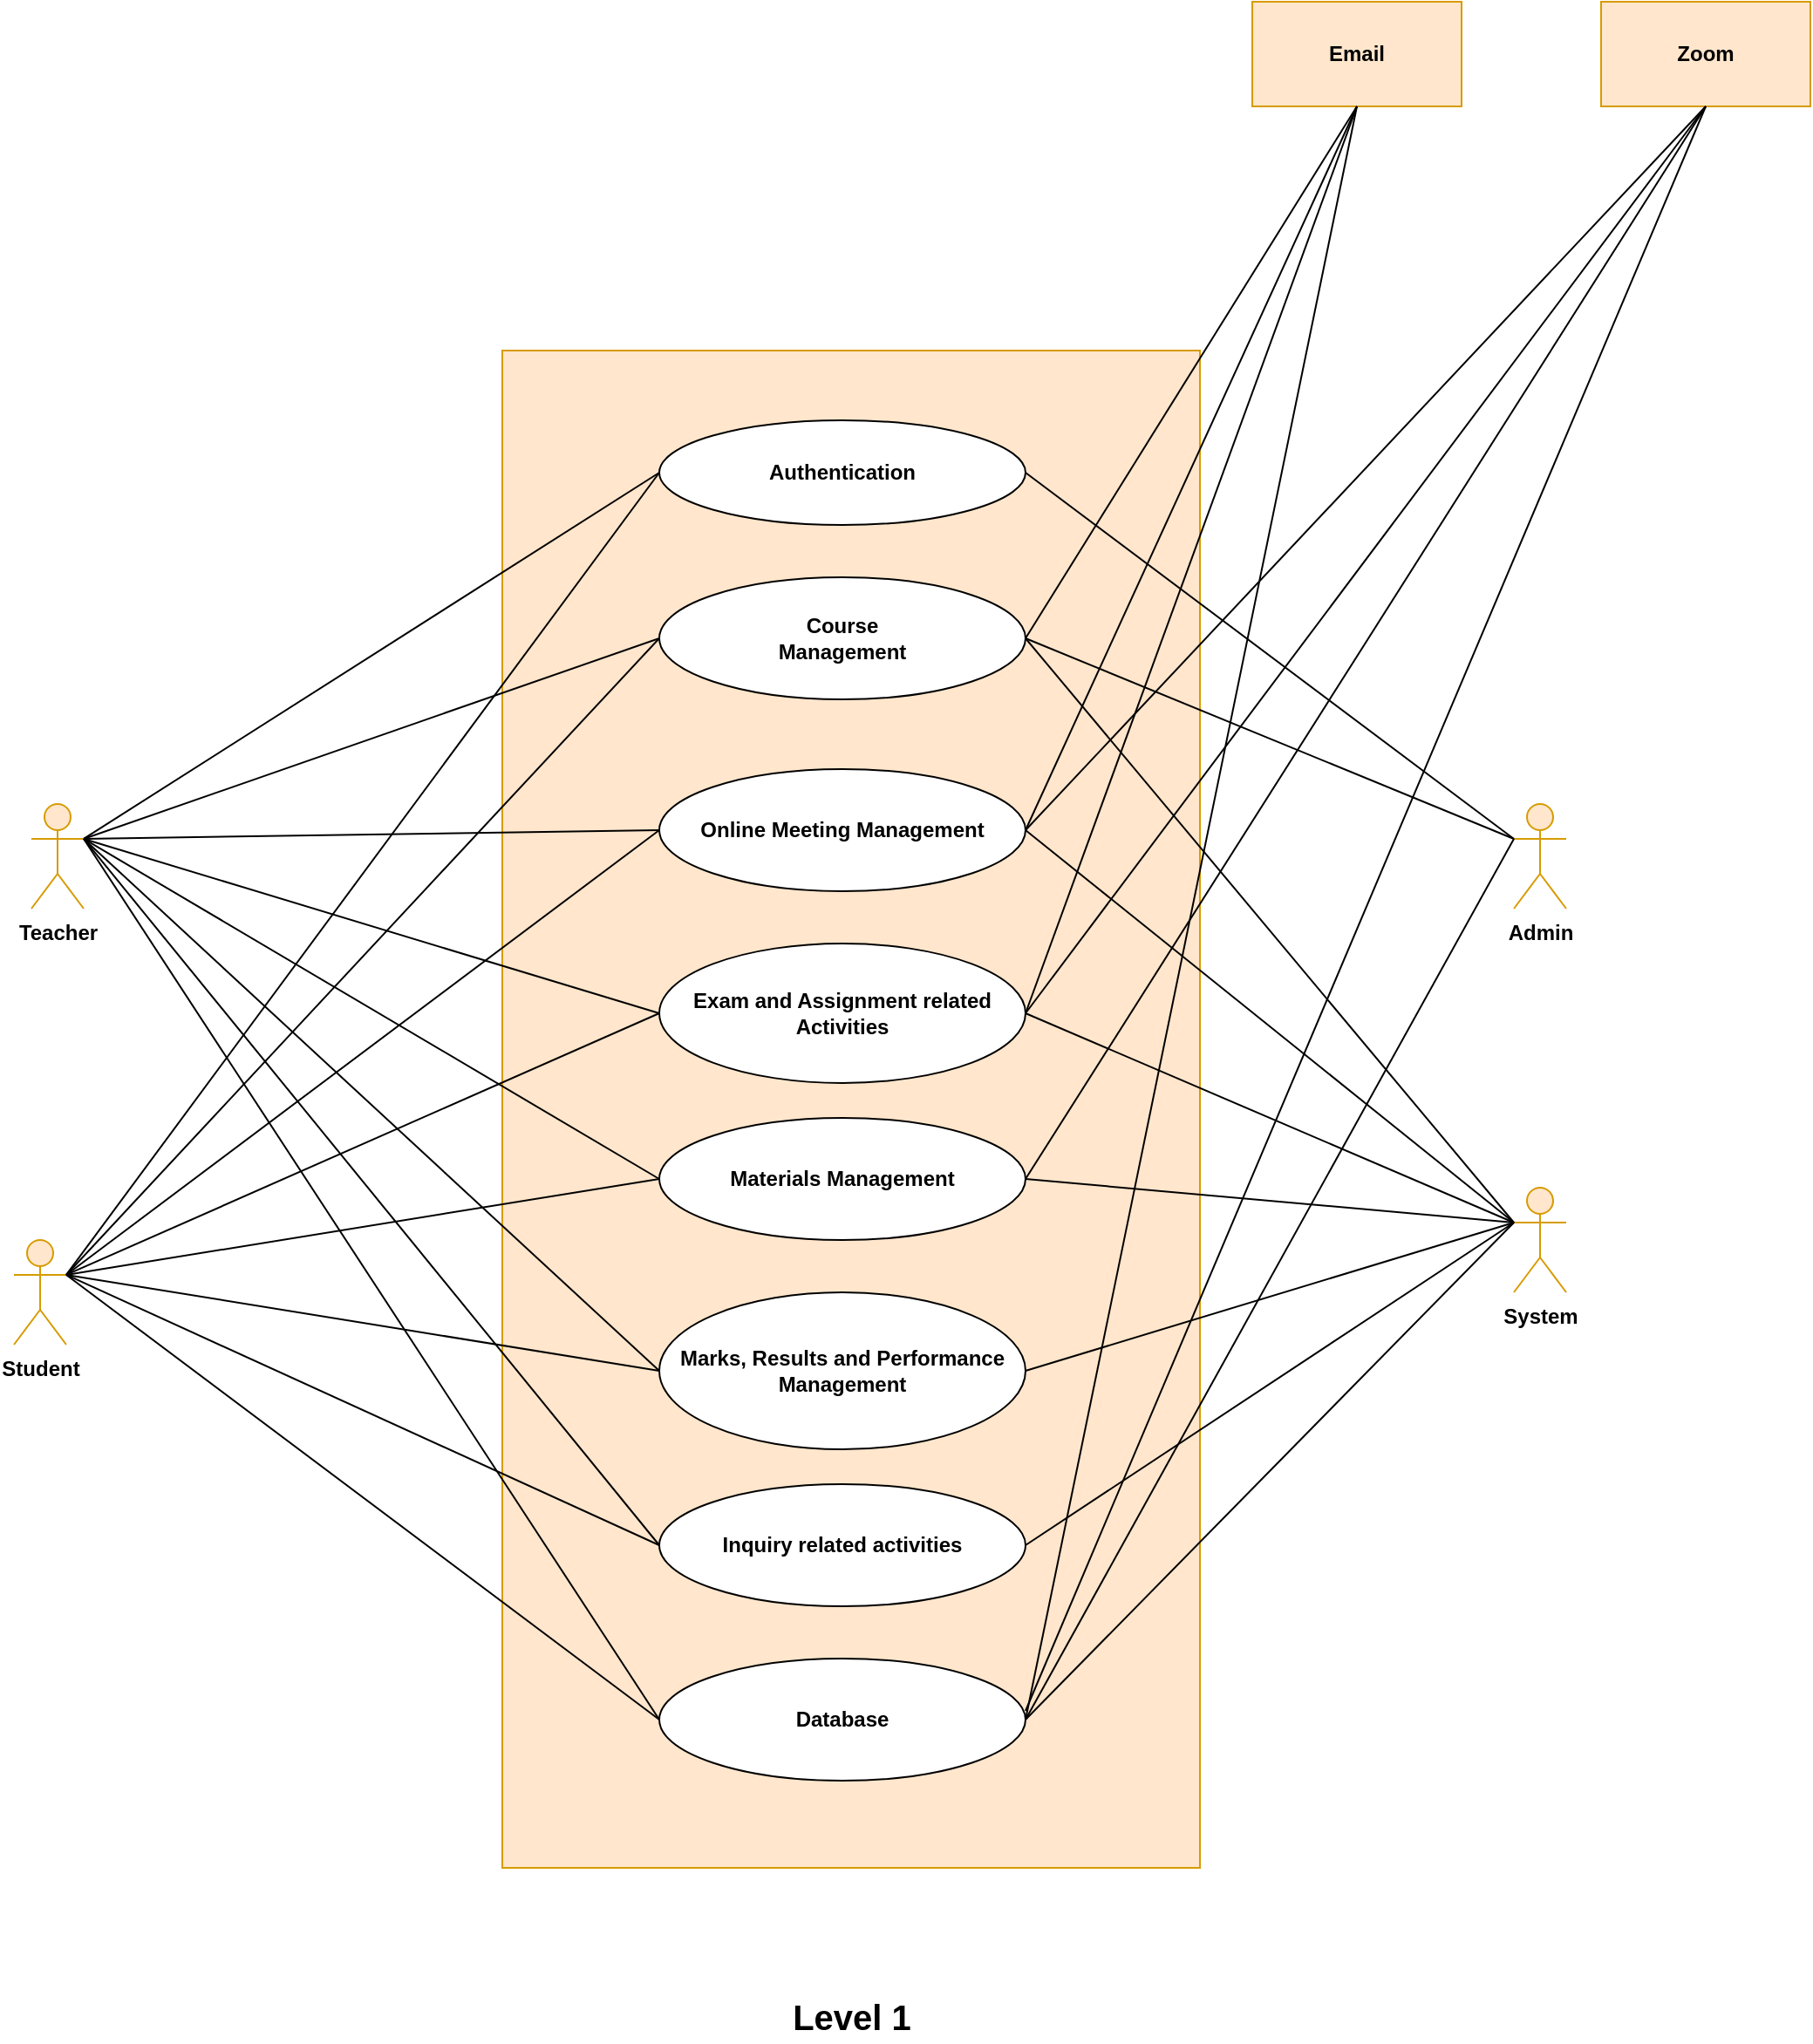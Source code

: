<mxfile version="16.6.6" type="github" pages="13"><diagram id="cdeYqw0WfvRm1n-AYFNK" name="Page-1"><mxGraphModel dx="1887" dy="1687" grid="1" gridSize="10" guides="1" tooltips="1" connect="1" arrows="1" fold="1" page="1" pageScale="1" pageWidth="850" pageHeight="1100" math="0" shadow="0"><root><mxCell id="0"/><mxCell id="1" parent="0"/><mxCell id="vuIOje3pXx59XkGQ-59L-1" value="" style="rounded=0;whiteSpace=wrap;html=1;fillColor=#ffe6cc;strokeColor=#d79b00;" vertex="1" parent="1"><mxGeometry x="240" y="80" width="400" height="870" as="geometry"/></mxCell><mxCell id="vuIOje3pXx59XkGQ-59L-2" value="&lt;b&gt;Admin&lt;/b&gt;" style="shape=umlActor;verticalLabelPosition=bottom;verticalAlign=top;html=1;outlineConnect=0;fillColor=#ffe6cc;strokeColor=#d79b00;" vertex="1" parent="1"><mxGeometry x="820" y="340" width="30" height="60" as="geometry"/></mxCell><mxCell id="vuIOje3pXx59XkGQ-59L-3" value="&lt;b&gt;Teacher&lt;/b&gt;" style="shape=umlActor;verticalLabelPosition=bottom;verticalAlign=top;html=1;outlineConnect=0;fillColor=#ffe6cc;strokeColor=#d79b00;" vertex="1" parent="1"><mxGeometry x="-30" y="340" width="30" height="60" as="geometry"/></mxCell><mxCell id="vuIOje3pXx59XkGQ-59L-4" value="&lt;b&gt;Student&lt;/b&gt;" style="shape=umlActor;verticalLabelPosition=bottom;verticalAlign=top;html=1;outlineConnect=0;fillColor=#ffe6cc;strokeColor=#d79b00;" vertex="1" parent="1"><mxGeometry x="-40" y="590" width="30" height="60" as="geometry"/></mxCell><mxCell id="vuIOje3pXx59XkGQ-59L-5" value="&lt;b&gt;Email&lt;/b&gt;" style="rounded=0;whiteSpace=wrap;html=1;fillColor=#ffe6cc;strokeColor=#d79b00;" vertex="1" parent="1"><mxGeometry x="670" y="-120" width="120" height="60" as="geometry"/></mxCell><mxCell id="vuIOje3pXx59XkGQ-59L-6" value="&lt;b&gt;Zoom&lt;/b&gt;" style="rounded=0;whiteSpace=wrap;html=1;fillColor=#ffe6cc;strokeColor=#d79b00;" vertex="1" parent="1"><mxGeometry x="870" y="-120" width="120" height="60" as="geometry"/></mxCell><mxCell id="vuIOje3pXx59XkGQ-59L-7" value="&lt;b&gt;Authentication&lt;/b&gt;" style="ellipse;whiteSpace=wrap;html=1;" vertex="1" parent="1"><mxGeometry x="330" y="120" width="210" height="60" as="geometry"/></mxCell><mxCell id="vuIOje3pXx59XkGQ-59L-8" value="&lt;b&gt;Course&lt;br&gt;Management&lt;/b&gt;" style="ellipse;whiteSpace=wrap;html=1;" vertex="1" parent="1"><mxGeometry x="330" y="210" width="210" height="70" as="geometry"/></mxCell><mxCell id="vuIOje3pXx59XkGQ-59L-9" value="&lt;b&gt;Online Meeting Management&lt;/b&gt;" style="ellipse;whiteSpace=wrap;html=1;" vertex="1" parent="1"><mxGeometry x="330" y="320" width="210" height="70" as="geometry"/></mxCell><mxCell id="vuIOje3pXx59XkGQ-59L-10" value="&lt;b&gt;Exam and Assignment related Activities&lt;/b&gt;" style="ellipse;whiteSpace=wrap;html=1;" vertex="1" parent="1"><mxGeometry x="330" y="420" width="210" height="80" as="geometry"/></mxCell><mxCell id="vuIOje3pXx59XkGQ-59L-11" value="&lt;b&gt;Materials Management&lt;/b&gt;" style="ellipse;whiteSpace=wrap;html=1;" vertex="1" parent="1"><mxGeometry x="330" y="520" width="210" height="70" as="geometry"/></mxCell><mxCell id="vuIOje3pXx59XkGQ-59L-12" value="&lt;b&gt;Marks, Results and Performance Management&lt;/b&gt;" style="ellipse;whiteSpace=wrap;html=1;" vertex="1" parent="1"><mxGeometry x="330" y="620" width="210" height="90" as="geometry"/></mxCell><mxCell id="vuIOje3pXx59XkGQ-59L-13" value="" style="endArrow=none;html=1;rounded=0;fontSize=20;entryX=0;entryY=0.5;entryDx=0;entryDy=0;exitX=1;exitY=0.333;exitDx=0;exitDy=0;exitPerimeter=0;" edge="1" parent="1" source="vuIOje3pXx59XkGQ-59L-3" target="vuIOje3pXx59XkGQ-59L-7"><mxGeometry width="50" height="50" relative="1" as="geometry"><mxPoint x="440" y="390" as="sourcePoint"/><mxPoint x="490" y="340" as="targetPoint"/></mxGeometry></mxCell><mxCell id="vuIOje3pXx59XkGQ-59L-14" value="" style="endArrow=none;html=1;rounded=0;fontSize=20;entryX=0;entryY=0.5;entryDx=0;entryDy=0;" edge="1" parent="1" target="vuIOje3pXx59XkGQ-59L-8"><mxGeometry width="50" height="50" relative="1" as="geometry"><mxPoint y="360" as="sourcePoint"/><mxPoint x="490" y="340" as="targetPoint"/></mxGeometry></mxCell><mxCell id="vuIOje3pXx59XkGQ-59L-15" value="" style="endArrow=none;html=1;rounded=0;fontSize=20;entryX=0;entryY=0.5;entryDx=0;entryDy=0;" edge="1" parent="1" target="vuIOje3pXx59XkGQ-59L-9"><mxGeometry width="50" height="50" relative="1" as="geometry"><mxPoint y="360" as="sourcePoint"/><mxPoint x="490" y="340" as="targetPoint"/></mxGeometry></mxCell><mxCell id="vuIOje3pXx59XkGQ-59L-16" value="" style="endArrow=none;html=1;rounded=0;fontSize=20;exitX=1;exitY=0.333;exitDx=0;exitDy=0;exitPerimeter=0;entryX=0;entryY=0.5;entryDx=0;entryDy=0;" edge="1" parent="1" source="vuIOje3pXx59XkGQ-59L-3" target="vuIOje3pXx59XkGQ-59L-10"><mxGeometry width="50" height="50" relative="1" as="geometry"><mxPoint x="440" y="390" as="sourcePoint"/><mxPoint x="490" y="340" as="targetPoint"/></mxGeometry></mxCell><mxCell id="vuIOje3pXx59XkGQ-59L-17" value="" style="endArrow=none;html=1;rounded=0;fontSize=20;entryX=0;entryY=0.5;entryDx=0;entryDy=0;exitX=1;exitY=0.333;exitDx=0;exitDy=0;exitPerimeter=0;" edge="1" parent="1" source="vuIOje3pXx59XkGQ-59L-3" target="vuIOje3pXx59XkGQ-59L-11"><mxGeometry width="50" height="50" relative="1" as="geometry"><mxPoint x="440" y="390" as="sourcePoint"/><mxPoint x="490" y="340" as="targetPoint"/></mxGeometry></mxCell><mxCell id="vuIOje3pXx59XkGQ-59L-18" value="" style="endArrow=none;html=1;rounded=0;fontSize=20;entryX=0;entryY=0.5;entryDx=0;entryDy=0;" edge="1" parent="1" target="vuIOje3pXx59XkGQ-59L-12"><mxGeometry width="50" height="50" relative="1" as="geometry"><mxPoint y="360" as="sourcePoint"/><mxPoint x="490" y="340" as="targetPoint"/></mxGeometry></mxCell><mxCell id="vuIOje3pXx59XkGQ-59L-19" value="" style="endArrow=none;html=1;rounded=0;fontSize=20;entryX=0.5;entryY=1;entryDx=0;entryDy=0;exitX=1;exitY=0.5;exitDx=0;exitDy=0;" edge="1" parent="1" source="vuIOje3pXx59XkGQ-59L-9" target="vuIOje3pXx59XkGQ-59L-6"><mxGeometry width="50" height="50" relative="1" as="geometry"><mxPoint x="440" y="390" as="sourcePoint"/><mxPoint x="490" y="340" as="targetPoint"/></mxGeometry></mxCell><mxCell id="vuIOje3pXx59XkGQ-59L-20" value="" style="endArrow=none;html=1;rounded=0;fontSize=20;entryX=0.5;entryY=1;entryDx=0;entryDy=0;exitX=1;exitY=0.5;exitDx=0;exitDy=0;" edge="1" parent="1" source="vuIOje3pXx59XkGQ-59L-10" target="vuIOje3pXx59XkGQ-59L-6"><mxGeometry width="50" height="50" relative="1" as="geometry"><mxPoint x="520" y="460" as="sourcePoint"/><mxPoint x="490" y="340" as="targetPoint"/></mxGeometry></mxCell><mxCell id="vuIOje3pXx59XkGQ-59L-21" value="" style="endArrow=none;html=1;rounded=0;fontSize=20;entryX=0.5;entryY=1;entryDx=0;entryDy=0;exitX=1;exitY=0.5;exitDx=0;exitDy=0;" edge="1" parent="1" source="vuIOje3pXx59XkGQ-59L-8" target="vuIOje3pXx59XkGQ-59L-5"><mxGeometry width="50" height="50" relative="1" as="geometry"><mxPoint x="440" y="390" as="sourcePoint"/><mxPoint x="490" y="340" as="targetPoint"/></mxGeometry></mxCell><mxCell id="vuIOje3pXx59XkGQ-59L-22" value="" style="endArrow=none;html=1;rounded=0;fontSize=20;entryX=0.5;entryY=1;entryDx=0;entryDy=0;exitX=1;exitY=0.5;exitDx=0;exitDy=0;" edge="1" parent="1" source="vuIOje3pXx59XkGQ-59L-9" target="vuIOje3pXx59XkGQ-59L-5"><mxGeometry width="50" height="50" relative="1" as="geometry"><mxPoint x="480" y="310" as="sourcePoint"/><mxPoint x="490" y="340" as="targetPoint"/></mxGeometry></mxCell><mxCell id="vuIOje3pXx59XkGQ-59L-23" value="" style="endArrow=none;html=1;rounded=0;fontSize=20;entryX=0;entryY=0.333;entryDx=0;entryDy=0;entryPerimeter=0;exitX=1;exitY=0.5;exitDx=0;exitDy=0;" edge="1" parent="1" source="vuIOje3pXx59XkGQ-59L-7" target="vuIOje3pXx59XkGQ-59L-2"><mxGeometry width="50" height="50" relative="1" as="geometry"><mxPoint x="440" y="390" as="sourcePoint"/><mxPoint x="490" y="340" as="targetPoint"/></mxGeometry></mxCell><mxCell id="vuIOje3pXx59XkGQ-59L-24" value="" style="endArrow=none;html=1;rounded=0;fontSize=20;entryX=0.5;entryY=1;entryDx=0;entryDy=0;exitX=1;exitY=0.5;exitDx=0;exitDy=0;" edge="1" parent="1" source="vuIOje3pXx59XkGQ-59L-10" target="vuIOje3pXx59XkGQ-59L-5"><mxGeometry width="50" height="50" relative="1" as="geometry"><mxPoint x="440" y="370" as="sourcePoint"/><mxPoint x="490" y="320" as="targetPoint"/></mxGeometry></mxCell><mxCell id="vuIOje3pXx59XkGQ-59L-25" value="" style="endArrow=none;html=1;rounded=0;fontSize=20;exitX=1;exitY=0.333;exitDx=0;exitDy=0;exitPerimeter=0;entryX=0;entryY=0.5;entryDx=0;entryDy=0;" edge="1" parent="1" source="vuIOje3pXx59XkGQ-59L-4" target="vuIOje3pXx59XkGQ-59L-7"><mxGeometry width="50" height="50" relative="1" as="geometry"><mxPoint x="440" y="370" as="sourcePoint"/><mxPoint x="370" y="190" as="targetPoint"/></mxGeometry></mxCell><mxCell id="vuIOje3pXx59XkGQ-59L-26" value="" style="endArrow=none;html=1;rounded=0;fontSize=20;exitX=1;exitY=0.333;exitDx=0;exitDy=0;exitPerimeter=0;entryX=0;entryY=0.5;entryDx=0;entryDy=0;" edge="1" parent="1" source="vuIOje3pXx59XkGQ-59L-4" target="vuIOje3pXx59XkGQ-59L-8"><mxGeometry width="50" height="50" relative="1" as="geometry"><mxPoint x="440" y="370" as="sourcePoint"/><mxPoint x="490" y="320" as="targetPoint"/></mxGeometry></mxCell><mxCell id="vuIOje3pXx59XkGQ-59L-27" value="" style="endArrow=none;html=1;rounded=0;fontSize=20;exitX=1;exitY=0.333;exitDx=0;exitDy=0;exitPerimeter=0;entryX=0;entryY=0.5;entryDx=0;entryDy=0;" edge="1" parent="1" source="vuIOje3pXx59XkGQ-59L-4" target="vuIOje3pXx59XkGQ-59L-9"><mxGeometry width="50" height="50" relative="1" as="geometry"><mxPoint x="440" y="370" as="sourcePoint"/><mxPoint x="490" y="320" as="targetPoint"/></mxGeometry></mxCell><mxCell id="vuIOje3pXx59XkGQ-59L-28" value="" style="endArrow=none;html=1;rounded=0;fontSize=20;exitX=1;exitY=0.333;exitDx=0;exitDy=0;exitPerimeter=0;entryX=0;entryY=0.5;entryDx=0;entryDy=0;" edge="1" parent="1" source="vuIOje3pXx59XkGQ-59L-4" target="vuIOje3pXx59XkGQ-59L-10"><mxGeometry width="50" height="50" relative="1" as="geometry"><mxPoint x="440" y="370" as="sourcePoint"/><mxPoint x="370" y="390" as="targetPoint"/></mxGeometry></mxCell><mxCell id="vuIOje3pXx59XkGQ-59L-29" value="" style="endArrow=none;html=1;rounded=0;fontSize=20;entryX=0;entryY=0.5;entryDx=0;entryDy=0;exitX=1;exitY=0.333;exitDx=0;exitDy=0;exitPerimeter=0;" edge="1" parent="1" source="vuIOje3pXx59XkGQ-59L-4" target="vuIOje3pXx59XkGQ-59L-11"><mxGeometry width="50" height="50" relative="1" as="geometry"><mxPoint x="150" y="460" as="sourcePoint"/><mxPoint x="360" y="470" as="targetPoint"/></mxGeometry></mxCell><mxCell id="vuIOje3pXx59XkGQ-59L-30" value="" style="endArrow=none;html=1;rounded=0;fontSize=20;exitX=1;exitY=0.333;exitDx=0;exitDy=0;exitPerimeter=0;entryX=0;entryY=0.5;entryDx=0;entryDy=0;" edge="1" parent="1" source="vuIOje3pXx59XkGQ-59L-4" target="vuIOje3pXx59XkGQ-59L-12"><mxGeometry width="50" height="50" relative="1" as="geometry"><mxPoint x="440" y="570" as="sourcePoint"/><mxPoint x="490" y="520" as="targetPoint"/></mxGeometry></mxCell><mxCell id="vuIOje3pXx59XkGQ-59L-31" value="&lt;b&gt;Database&lt;/b&gt;" style="ellipse;whiteSpace=wrap;html=1;" vertex="1" parent="1"><mxGeometry x="330" y="830" width="210" height="70" as="geometry"/></mxCell><mxCell id="vuIOje3pXx59XkGQ-59L-32" value="" style="endArrow=none;html=1;rounded=0;fontSize=20;exitX=0;exitY=0.5;exitDx=0;exitDy=0;" edge="1" parent="1" source="vuIOje3pXx59XkGQ-59L-31"><mxGeometry width="50" height="50" relative="1" as="geometry"><mxPoint x="440" y="470" as="sourcePoint"/><mxPoint x="-10" y="610" as="targetPoint"/></mxGeometry></mxCell><mxCell id="vuIOje3pXx59XkGQ-59L-33" value="" style="endArrow=none;html=1;rounded=0;fontSize=20;entryX=1;entryY=0.333;entryDx=0;entryDy=0;entryPerimeter=0;exitX=0;exitY=0.5;exitDx=0;exitDy=0;" edge="1" parent="1" source="vuIOje3pXx59XkGQ-59L-31" target="vuIOje3pXx59XkGQ-59L-3"><mxGeometry width="50" height="50" relative="1" as="geometry"><mxPoint x="440" y="470" as="sourcePoint"/><mxPoint x="490" y="420" as="targetPoint"/></mxGeometry></mxCell><mxCell id="vuIOje3pXx59XkGQ-59L-34" value="" style="endArrow=none;html=1;rounded=0;fontSize=20;entryX=0;entryY=0.333;entryDx=0;entryDy=0;entryPerimeter=0;exitX=1;exitY=0.5;exitDx=0;exitDy=0;" edge="1" parent="1" source="vuIOje3pXx59XkGQ-59L-31" target="vuIOje3pXx59XkGQ-59L-2"><mxGeometry width="50" height="50" relative="1" as="geometry"><mxPoint x="440" y="570" as="sourcePoint"/><mxPoint x="490" y="520" as="targetPoint"/></mxGeometry></mxCell><mxCell id="vuIOje3pXx59XkGQ-59L-35" value="" style="endArrow=none;html=1;rounded=0;fontSize=20;entryX=0;entryY=0.333;entryDx=0;entryDy=0;entryPerimeter=0;exitX=1;exitY=0.5;exitDx=0;exitDy=0;" edge="1" parent="1" source="vuIOje3pXx59XkGQ-59L-8" target="vuIOje3pXx59XkGQ-59L-2"><mxGeometry width="50" height="50" relative="1" as="geometry"><mxPoint x="440" y="470" as="sourcePoint"/><mxPoint x="490" y="420" as="targetPoint"/></mxGeometry></mxCell><mxCell id="vuIOje3pXx59XkGQ-59L-36" value="&lt;b&gt;Inquiry related activities&lt;/b&gt;" style="ellipse;whiteSpace=wrap;html=1;" vertex="1" parent="1"><mxGeometry x="330" y="730" width="210" height="70" as="geometry"/></mxCell><mxCell id="vuIOje3pXx59XkGQ-59L-37" value="" style="endArrow=none;html=1;rounded=0;fontSize=20;exitX=0;exitY=0.5;exitDx=0;exitDy=0;entryX=1;entryY=0.333;entryDx=0;entryDy=0;entryPerimeter=0;" edge="1" parent="1" source="vuIOje3pXx59XkGQ-59L-36" target="vuIOje3pXx59XkGQ-59L-4"><mxGeometry width="50" height="50" relative="1" as="geometry"><mxPoint x="440" y="770" as="sourcePoint"/><mxPoint x="150" y="460" as="targetPoint"/></mxGeometry></mxCell><mxCell id="vuIOje3pXx59XkGQ-59L-38" value="" style="endArrow=none;html=1;rounded=0;fontSize=20;entryX=1;entryY=0.333;entryDx=0;entryDy=0;entryPerimeter=0;exitX=0;exitY=0.5;exitDx=0;exitDy=0;" edge="1" parent="1" source="vuIOje3pXx59XkGQ-59L-36" target="vuIOje3pXx59XkGQ-59L-3"><mxGeometry width="50" height="50" relative="1" as="geometry"><mxPoint x="440" y="570" as="sourcePoint"/><mxPoint x="490" y="520" as="targetPoint"/></mxGeometry></mxCell><mxCell id="vuIOje3pXx59XkGQ-59L-39" value="&lt;b&gt;System&lt;/b&gt;" style="shape=umlActor;verticalLabelPosition=bottom;verticalAlign=top;html=1;outlineConnect=0;fillColor=#ffe6cc;strokeColor=#d79b00;" vertex="1" parent="1"><mxGeometry x="820" y="560" width="30" height="60" as="geometry"/></mxCell><mxCell id="vuIOje3pXx59XkGQ-59L-40" value="" style="endArrow=none;html=1;rounded=0;fontSize=20;entryX=0;entryY=0.333;entryDx=0;entryDy=0;entryPerimeter=0;exitX=1;exitY=0.5;exitDx=0;exitDy=0;" edge="1" parent="1" source="vuIOje3pXx59XkGQ-59L-12" target="vuIOje3pXx59XkGQ-59L-39"><mxGeometry width="50" height="50" relative="1" as="geometry"><mxPoint x="440" y="570" as="sourcePoint"/><mxPoint x="490" y="520" as="targetPoint"/></mxGeometry></mxCell><mxCell id="vuIOje3pXx59XkGQ-59L-41" value="" style="endArrow=none;html=1;rounded=0;fontSize=20;entryX=0;entryY=0.333;entryDx=0;entryDy=0;entryPerimeter=0;exitX=1;exitY=0.5;exitDx=0;exitDy=0;" edge="1" parent="1" source="vuIOje3pXx59XkGQ-59L-10" target="vuIOje3pXx59XkGQ-59L-39"><mxGeometry width="50" height="50" relative="1" as="geometry"><mxPoint x="440" y="570" as="sourcePoint"/><mxPoint x="490" y="520" as="targetPoint"/></mxGeometry></mxCell><mxCell id="vuIOje3pXx59XkGQ-59L-42" value="" style="endArrow=none;html=1;rounded=0;fontSize=20;entryX=1;entryY=0.5;entryDx=0;entryDy=0;" edge="1" parent="1" target="vuIOje3pXx59XkGQ-59L-8"><mxGeometry width="50" height="50" relative="1" as="geometry"><mxPoint x="820" y="580" as="sourcePoint"/><mxPoint x="490" y="420" as="targetPoint"/></mxGeometry></mxCell><mxCell id="vuIOje3pXx59XkGQ-59L-43" value="" style="endArrow=none;html=1;rounded=0;fontSize=20;exitX=1;exitY=0.5;exitDx=0;exitDy=0;" edge="1" parent="1" source="vuIOje3pXx59XkGQ-59L-36"><mxGeometry width="50" height="50" relative="1" as="geometry"><mxPoint x="440" y="670" as="sourcePoint"/><mxPoint x="820" y="580" as="targetPoint"/></mxGeometry></mxCell><mxCell id="vuIOje3pXx59XkGQ-59L-44" value="" style="endArrow=none;html=1;rounded=0;fontSize=20;exitX=1;exitY=0.5;exitDx=0;exitDy=0;" edge="1" parent="1" source="vuIOje3pXx59XkGQ-59L-31"><mxGeometry width="50" height="50" relative="1" as="geometry"><mxPoint x="440" y="570" as="sourcePoint"/><mxPoint x="820" y="580" as="targetPoint"/></mxGeometry></mxCell><mxCell id="vuIOje3pXx59XkGQ-59L-45" value="&lt;b&gt;Level 1&lt;/b&gt;" style="text;html=1;align=center;verticalAlign=middle;resizable=0;points=[];autosize=1;strokeColor=none;fillColor=none;fontSize=20;" vertex="1" parent="1"><mxGeometry x="400" y="1020" width="80" height="30" as="geometry"/></mxCell><mxCell id="vuIOje3pXx59XkGQ-59L-46" value="" style="endArrow=none;html=1;rounded=0;entryX=0.5;entryY=1;entryDx=0;entryDy=0;exitX=1;exitY=0.5;exitDx=0;exitDy=0;" edge="1" parent="1" source="vuIOje3pXx59XkGQ-59L-11" target="vuIOje3pXx59XkGQ-59L-6"><mxGeometry width="50" height="50" relative="1" as="geometry"><mxPoint x="390" y="290" as="sourcePoint"/><mxPoint x="440" y="240" as="targetPoint"/></mxGeometry></mxCell><mxCell id="vuIOje3pXx59XkGQ-59L-47" value="" style="endArrow=none;html=1;rounded=0;fontSize=13;entryX=0;entryY=0.333;entryDx=0;entryDy=0;entryPerimeter=0;exitX=1;exitY=0.5;exitDx=0;exitDy=0;" edge="1" parent="1" source="vuIOje3pXx59XkGQ-59L-11" target="vuIOje3pXx59XkGQ-59L-39"><mxGeometry width="50" height="50" relative="1" as="geometry"><mxPoint x="390" y="490" as="sourcePoint"/><mxPoint x="440" y="440" as="targetPoint"/></mxGeometry></mxCell><mxCell id="vuIOje3pXx59XkGQ-59L-48" value="" style="endArrow=none;html=1;rounded=0;fontSize=20;entryX=0.5;entryY=1;entryDx=0;entryDy=0;exitX=1;exitY=0.5;exitDx=0;exitDy=0;" edge="1" parent="1" source="vuIOje3pXx59XkGQ-59L-31" target="vuIOje3pXx59XkGQ-59L-5"><mxGeometry width="50" height="50" relative="1" as="geometry"><mxPoint x="390" y="390" as="sourcePoint"/><mxPoint x="440" y="340" as="targetPoint"/></mxGeometry></mxCell><mxCell id="vuIOje3pXx59XkGQ-59L-49" value="" style="endArrow=none;html=1;rounded=0;fontSize=20;exitX=0.5;exitY=1;exitDx=0;exitDy=0;" edge="1" parent="1" source="vuIOje3pXx59XkGQ-59L-6"><mxGeometry width="50" height="50" relative="1" as="geometry"><mxPoint x="390" y="790" as="sourcePoint"/><mxPoint x="540" y="860" as="targetPoint"/></mxGeometry></mxCell><mxCell id="vuIOje3pXx59XkGQ-59L-50" value="" style="endArrow=none;html=1;rounded=0;fontSize=20;entryX=1;entryY=0.5;entryDx=0;entryDy=0;" edge="1" parent="1" target="vuIOje3pXx59XkGQ-59L-9"><mxGeometry width="50" height="50" relative="1" as="geometry"><mxPoint x="820" y="580" as="sourcePoint"/><mxPoint x="520" y="440" as="targetPoint"/></mxGeometry></mxCell></root></mxGraphModel></diagram><diagram name="UC lvl 0" id="dFdtEhraaflHjAi3VtvN"><mxGraphModel dx="1037" dy="587" grid="1" gridSize="10" guides="1" tooltips="1" connect="1" arrows="1" fold="1" page="1" pageScale="1" pageWidth="850" pageHeight="1100" math="0" shadow="0"><root><mxCell id="0"/><mxCell id="1" parent="0"/><mxCell id="3s5kTuBJb45PZQRsH-dP-1" value="" style="rounded=0;whiteSpace=wrap;html=1;fillColor=#ffe6cc;strokeColor=#d79b00;" parent="1" vertex="1"><mxGeometry x="295" y="260" width="200" height="260" as="geometry"/></mxCell><mxCell id="3s5kTuBJb45PZQRsH-dP-2" value="&lt;font style=&quot;font-size: 15px&quot;&gt;&lt;b&gt;E-shcool&lt;/b&gt;&lt;/font&gt;" style="ellipse;whiteSpace=wrap;html=1;" parent="1" vertex="1"><mxGeometry x="327.5" y="350" width="135" height="80" as="geometry"/></mxCell><mxCell id="3s5kTuBJb45PZQRsH-dP-4" value="&lt;b&gt;Admin&lt;/b&gt;" style="shape=umlActor;verticalLabelPosition=bottom;verticalAlign=top;html=1;outlineConnect=0;fillColor=#ffe6cc;strokeColor=#d79b00;" parent="1" vertex="1"><mxGeometry x="600" y="300" width="30" height="60" as="geometry"/></mxCell><mxCell id="3s5kTuBJb45PZQRsH-dP-6" value="&lt;b&gt;Teacher&lt;/b&gt;" style="shape=umlActor;verticalLabelPosition=bottom;verticalAlign=top;html=1;outlineConnect=0;fillColor=#ffe6cc;strokeColor=#d79b00;" parent="1" vertex="1"><mxGeometry x="190" y="300" width="30" height="60" as="geometry"/></mxCell><mxCell id="3s5kTuBJb45PZQRsH-dP-8" value="&lt;b&gt;Student&lt;/b&gt;" style="shape=umlActor;verticalLabelPosition=bottom;verticalAlign=top;html=1;outlineConnect=0;fillColor=#ffe6cc;strokeColor=#d79b00;" parent="1" vertex="1"><mxGeometry x="190" y="430" width="30" height="60" as="geometry"/></mxCell><mxCell id="3s5kTuBJb45PZQRsH-dP-10" value="&lt;b&gt;&lt;font style=&quot;font-size: 15px&quot;&gt;Email&lt;/font&gt;&lt;/b&gt;" style="rounded=0;whiteSpace=wrap;html=1;fillColor=#ffe6cc;strokeColor=#d79b00;" parent="1" vertex="1"><mxGeometry x="470" y="140" width="120" height="60" as="geometry"/></mxCell><mxCell id="3s5kTuBJb45PZQRsH-dP-12" value="&lt;b&gt;&lt;font style=&quot;font-size: 15px&quot;&gt;Zoom&lt;/font&gt;&lt;/b&gt;" style="rounded=0;whiteSpace=wrap;html=1;fillColor=#ffe6cc;strokeColor=#d79b00;" parent="1" vertex="1"><mxGeometry x="240" y="140" width="120" height="60" as="geometry"/></mxCell><mxCell id="N20TiCnBrWRafS5Dnl3d-2" value="" style="endArrow=none;html=1;rounded=0;fontSize=15;exitX=1;exitY=0.333;exitDx=0;exitDy=0;exitPerimeter=0;entryX=0.033;entryY=0.338;entryDx=0;entryDy=0;entryPerimeter=0;" parent="1" source="3s5kTuBJb45PZQRsH-dP-6" target="3s5kTuBJb45PZQRsH-dP-2" edge="1"><mxGeometry width="50" height="50" relative="1" as="geometry"><mxPoint x="400" y="410" as="sourcePoint"/><mxPoint x="450" y="360" as="targetPoint"/></mxGeometry></mxCell><mxCell id="N20TiCnBrWRafS5Dnl3d-3" value="" style="endArrow=none;html=1;rounded=0;fontSize=15;exitX=1;exitY=0.333;exitDx=0;exitDy=0;exitPerimeter=0;entryX=0.026;entryY=0.688;entryDx=0;entryDy=0;entryPerimeter=0;" parent="1" source="3s5kTuBJb45PZQRsH-dP-8" target="3s5kTuBJb45PZQRsH-dP-2" edge="1"><mxGeometry width="50" height="50" relative="1" as="geometry"><mxPoint x="400" y="410" as="sourcePoint"/><mxPoint x="340" y="400" as="targetPoint"/></mxGeometry></mxCell><mxCell id="N20TiCnBrWRafS5Dnl3d-4" value="" style="endArrow=none;html=1;rounded=0;fontSize=15;entryX=0;entryY=0.333;entryDx=0;entryDy=0;entryPerimeter=0;exitX=1;exitY=0.5;exitDx=0;exitDy=0;" parent="1" source="3s5kTuBJb45PZQRsH-dP-2" target="3s5kTuBJb45PZQRsH-dP-4" edge="1"><mxGeometry width="50" height="50" relative="1" as="geometry"><mxPoint x="400" y="410" as="sourcePoint"/><mxPoint x="450" y="360" as="targetPoint"/></mxGeometry></mxCell><mxCell id="N20TiCnBrWRafS5Dnl3d-6" value="" style="endArrow=none;html=1;rounded=0;fontSize=15;entryX=0.5;entryY=1;entryDx=0;entryDy=0;exitX=0.344;exitY=0.038;exitDx=0;exitDy=0;exitPerimeter=0;" parent="1" source="3s5kTuBJb45PZQRsH-dP-2" target="3s5kTuBJb45PZQRsH-dP-12" edge="1"><mxGeometry width="50" height="50" relative="1" as="geometry"><mxPoint x="400" y="410" as="sourcePoint"/><mxPoint x="450" y="360" as="targetPoint"/></mxGeometry></mxCell><mxCell id="N20TiCnBrWRafS5Dnl3d-7" value="" style="endArrow=none;html=1;rounded=0;fontSize=15;entryX=0.5;entryY=1;entryDx=0;entryDy=0;exitX=0.678;exitY=0.038;exitDx=0;exitDy=0;exitPerimeter=0;" parent="1" source="3s5kTuBJb45PZQRsH-dP-2" target="3s5kTuBJb45PZQRsH-dP-10" edge="1"><mxGeometry width="50" height="50" relative="1" as="geometry"><mxPoint x="400" y="410" as="sourcePoint"/><mxPoint x="450" y="360" as="targetPoint"/></mxGeometry></mxCell><mxCell id="N20TiCnBrWRafS5Dnl3d-8" value="&lt;b&gt;&lt;font style=&quot;font-size: 20px&quot;&gt;Level 0&lt;/font&gt;&lt;/b&gt;" style="text;html=1;align=center;verticalAlign=middle;resizable=0;points=[];autosize=1;strokeColor=none;fillColor=none;fontSize=15;" parent="1" vertex="1"><mxGeometry x="360" y="570" width="80" height="30" as="geometry"/></mxCell><mxCell id="jDY0jKj9fFT9NMaf-ZEl-1" value="&lt;b&gt;System&lt;/b&gt;" style="shape=umlActor;verticalLabelPosition=bottom;verticalAlign=top;html=1;outlineConnect=0;fillColor=#ffe6cc;strokeColor=#d79b00;" parent="1" vertex="1"><mxGeometry x="600" y="430" width="30" height="60" as="geometry"/></mxCell><mxCell id="jDY0jKj9fFT9NMaf-ZEl-4" value="" style="endArrow=none;html=1;rounded=0;fontSize=20;entryX=1;entryY=1;entryDx=0;entryDy=0;exitX=0;exitY=0.333;exitDx=0;exitDy=0;exitPerimeter=0;" parent="1" source="jDY0jKj9fFT9NMaf-ZEl-1" target="3s5kTuBJb45PZQRsH-dP-2" edge="1"><mxGeometry width="50" height="50" relative="1" as="geometry"><mxPoint x="400" y="610" as="sourcePoint"/><mxPoint x="450" y="560" as="targetPoint"/></mxGeometry></mxCell></root></mxGraphModel></diagram><diagram name="UC level 1.1 Authentication" id="o8Zy_Et-28T1pClk48Vt"><mxGraphModel dx="1422" dy="762" grid="1" gridSize="10" guides="1" tooltips="1" connect="1" arrows="1" fold="1" page="1" pageScale="1" pageWidth="850" pageHeight="1100" math="0" shadow="0"><root><mxCell id="ROeSavKtlJGBy-KvY9-9-0"/><mxCell id="ROeSavKtlJGBy-KvY9-9-1" parent="ROeSavKtlJGBy-KvY9-9-0"/><mxCell id="ROeSavKtlJGBy-KvY9-9-2" value="" style="rounded=0;whiteSpace=wrap;html=1;fillColor=#ffe6cc;strokeColor=#d79b00;" parent="ROeSavKtlJGBy-KvY9-9-1" vertex="1"><mxGeometry x="320" y="130" width="210" height="470" as="geometry"/></mxCell><mxCell id="ROeSavKtlJGBy-KvY9-9-4" value="Create Account" style="ellipse;whiteSpace=wrap;html=1;" parent="ROeSavKtlJGBy-KvY9-9-1" vertex="1"><mxGeometry x="360" y="170" width="130" height="60" as="geometry"/></mxCell><mxCell id="ROeSavKtlJGBy-KvY9-9-5" value="Account Verification" style="ellipse;whiteSpace=wrap;html=1;" parent="ROeSavKtlJGBy-KvY9-9-1" vertex="1"><mxGeometry x="360.5" y="250" width="130" height="60" as="geometry"/></mxCell><mxCell id="ROeSavKtlJGBy-KvY9-9-6" value="Login" style="ellipse;whiteSpace=wrap;html=1;" parent="ROeSavKtlJGBy-KvY9-9-1" vertex="1"><mxGeometry x="360" y="330" width="130" height="60" as="geometry"/></mxCell><mxCell id="ROeSavKtlJGBy-KvY9-9-7" value="Account Recovery" style="ellipse;whiteSpace=wrap;html=1;" parent="ROeSavKtlJGBy-KvY9-9-1" vertex="1"><mxGeometry x="360" y="410" width="130" height="60" as="geometry"/></mxCell><mxCell id="ROeSavKtlJGBy-KvY9-9-8" value="Student" style="shape=umlActor;verticalLabelPosition=bottom;verticalAlign=top;html=1;outlineConnect=0;fillColor=#ffe6cc;strokeColor=#d79b00;" parent="ROeSavKtlJGBy-KvY9-9-1" vertex="1"><mxGeometry x="180" y="200" width="30" height="60" as="geometry"/></mxCell><mxCell id="ROeSavKtlJGBy-KvY9-9-9" value="Teacher" style="shape=umlActor;verticalLabelPosition=bottom;verticalAlign=top;html=1;outlineConnect=0;fillColor=#ffe6cc;strokeColor=#d79b00;" parent="ROeSavKtlJGBy-KvY9-9-1" vertex="1"><mxGeometry x="180" y="360" width="30" height="60" as="geometry"/></mxCell><mxCell id="ROeSavKtlJGBy-KvY9-9-10" value="Admin" style="shape=umlActor;verticalLabelPosition=bottom;verticalAlign=top;html=1;outlineConnect=0;fillColor=#ffe6cc;strokeColor=#d79b00;" parent="ROeSavKtlJGBy-KvY9-9-1" vertex="1"><mxGeometry x="630" y="220" width="30" height="60" as="geometry"/></mxCell><mxCell id="ROeSavKtlJGBy-KvY9-9-11" value="Email" style="rounded=0;whiteSpace=wrap;html=1;fillColor=#ffe6cc;strokeColor=#d79b00;" parent="ROeSavKtlJGBy-KvY9-9-1" vertex="1"><mxGeometry x="540" y="20" width="120" height="60" as="geometry"/></mxCell><mxCell id="ROeSavKtlJGBy-KvY9-9-12" value="" style="endArrow=none;html=1;rounded=0;exitX=1;exitY=0.333;exitDx=0;exitDy=0;exitPerimeter=0;entryX=0;entryY=0.5;entryDx=0;entryDy=0;" parent="ROeSavKtlJGBy-KvY9-9-1" source="ROeSavKtlJGBy-KvY9-9-8" target="ROeSavKtlJGBy-KvY9-9-4" edge="1"><mxGeometry width="50" height="50" relative="1" as="geometry"><mxPoint x="380" y="330" as="sourcePoint"/><mxPoint x="430" y="280" as="targetPoint"/></mxGeometry></mxCell><mxCell id="ROeSavKtlJGBy-KvY9-9-13" value="" style="endArrow=none;html=1;rounded=0;entryX=0;entryY=0.333;entryDx=0;entryDy=0;entryPerimeter=0;exitX=1;exitY=0.5;exitDx=0;exitDy=0;" parent="ROeSavKtlJGBy-KvY9-9-1" source="ROeSavKtlJGBy-KvY9-9-5" target="ROeSavKtlJGBy-KvY9-9-10" edge="1"><mxGeometry width="50" height="50" relative="1" as="geometry"><mxPoint x="380" y="330" as="sourcePoint"/><mxPoint x="430" y="280" as="targetPoint"/></mxGeometry></mxCell><mxCell id="ROeSavKtlJGBy-KvY9-9-14" value="" style="endArrow=none;html=1;rounded=0;exitX=1;exitY=0.333;exitDx=0;exitDy=0;exitPerimeter=0;entryX=0;entryY=0.5;entryDx=0;entryDy=0;" parent="ROeSavKtlJGBy-KvY9-9-1" source="ROeSavKtlJGBy-KvY9-9-8" target="ROeSavKtlJGBy-KvY9-9-6" edge="1"><mxGeometry width="50" height="50" relative="1" as="geometry"><mxPoint x="380" y="330" as="sourcePoint"/><mxPoint x="430" y="280" as="targetPoint"/></mxGeometry></mxCell><mxCell id="ROeSavKtlJGBy-KvY9-9-15" value="" style="endArrow=none;html=1;rounded=0;exitX=1;exitY=0.333;exitDx=0;exitDy=0;exitPerimeter=0;entryX=0;entryY=0.5;entryDx=0;entryDy=0;" parent="ROeSavKtlJGBy-KvY9-9-1" source="ROeSavKtlJGBy-KvY9-9-9" target="ROeSavKtlJGBy-KvY9-9-6" edge="1"><mxGeometry width="50" height="50" relative="1" as="geometry"><mxPoint x="380" y="330" as="sourcePoint"/><mxPoint x="430" y="280" as="targetPoint"/></mxGeometry></mxCell><mxCell id="ROeSavKtlJGBy-KvY9-9-16" value="" style="endArrow=none;html=1;rounded=0;exitX=1;exitY=0.333;exitDx=0;exitDy=0;exitPerimeter=0;entryX=0;entryY=0.5;entryDx=0;entryDy=0;" parent="ROeSavKtlJGBy-KvY9-9-1" source="ROeSavKtlJGBy-KvY9-9-9" target="ROeSavKtlJGBy-KvY9-9-7" edge="1"><mxGeometry width="50" height="50" relative="1" as="geometry"><mxPoint x="380" y="330" as="sourcePoint"/><mxPoint x="430" y="280" as="targetPoint"/></mxGeometry></mxCell><mxCell id="ROeSavKtlJGBy-KvY9-9-17" value="" style="endArrow=none;html=1;rounded=0;entryX=0.5;entryY=1;entryDx=0;entryDy=0;exitX=1;exitY=0.5;exitDx=0;exitDy=0;" parent="ROeSavKtlJGBy-KvY9-9-1" source="ROeSavKtlJGBy-KvY9-9-4" target="ROeSavKtlJGBy-KvY9-9-11" edge="1"><mxGeometry width="50" height="50" relative="1" as="geometry"><mxPoint x="380" y="330" as="sourcePoint"/><mxPoint x="430" y="280" as="targetPoint"/></mxGeometry></mxCell><mxCell id="ROeSavKtlJGBy-KvY9-9-18" value="" style="endArrow=none;html=1;rounded=0;exitX=1;exitY=0.5;exitDx=0;exitDy=0;entryX=0.5;entryY=1;entryDx=0;entryDy=0;" parent="ROeSavKtlJGBy-KvY9-9-1" source="ROeSavKtlJGBy-KvY9-9-7" edge="1" target="ROeSavKtlJGBy-KvY9-9-11"><mxGeometry width="50" height="50" relative="1" as="geometry"><mxPoint x="380" y="330" as="sourcePoint"/><mxPoint x="610" y="440" as="targetPoint"/></mxGeometry></mxCell><mxCell id="ROeSavKtlJGBy-KvY9-9-19" value="" style="endArrow=none;html=1;rounded=0;exitX=0.5;exitY=0;exitDx=0;exitDy=0;" parent="ROeSavKtlJGBy-KvY9-9-1" source="ROeSavKtlJGBy-KvY9-9-5" edge="1"><mxGeometry width="50" height="50" relative="1" as="geometry"><mxPoint x="380" y="330" as="sourcePoint"/><mxPoint x="426" y="230" as="targetPoint"/></mxGeometry></mxCell><mxCell id="RivXcnYrB9L9ecbq-CPT-0" value="Account &lt;br&gt;Deletion" style="ellipse;whiteSpace=wrap;html=1;" vertex="1" parent="ROeSavKtlJGBy-KvY9-9-1"><mxGeometry x="360" y="500" width="130" height="60" as="geometry"/></mxCell><mxCell id="RivXcnYrB9L9ecbq-CPT-1" value="" style="endArrow=none;html=1;rounded=0;fontSize=20;entryX=0;entryY=0.333;entryDx=0;entryDy=0;entryPerimeter=0;exitX=1;exitY=0.5;exitDx=0;exitDy=0;" edge="1" parent="ROeSavKtlJGBy-KvY9-9-1" source="RivXcnYrB9L9ecbq-CPT-0" target="ROeSavKtlJGBy-KvY9-9-10"><mxGeometry width="50" height="50" relative="1" as="geometry"><mxPoint x="400" y="350" as="sourcePoint"/><mxPoint x="450" y="300" as="targetPoint"/></mxGeometry></mxCell></root></mxGraphModel></diagram><diagram name="UC level 1.2 course management" id="wZo_FCNgQCG5xIT20TFc"><mxGraphModel dx="1422" dy="762" grid="1" gridSize="10" guides="1" tooltips="1" connect="1" arrows="1" fold="1" page="1" pageScale="1" pageWidth="850" pageHeight="1100" math="0" shadow="0"><root><mxCell id="LFR3T4jNpaT-6Vw5fEOR-0"/><mxCell id="LFR3T4jNpaT-6Vw5fEOR-1" parent="LFR3T4jNpaT-6Vw5fEOR-0"/><mxCell id="BLY425568pQ2VXInZkNk-0" value="" style="rounded=0;whiteSpace=wrap;html=1;" parent="LFR3T4jNpaT-6Vw5fEOR-1" vertex="1"><mxGeometry x="325" y="130" width="200" height="390" as="geometry"/></mxCell><mxCell id="vGaeCeBh6g9l3UVA0LBC-0" value="Participation management" style="ellipse;whiteSpace=wrap;html=1;" parent="LFR3T4jNpaT-6Vw5fEOR-1" vertex="1"><mxGeometry x="365" y="170" width="120" height="50" as="geometry"/></mxCell><mxCell id="P8ZT7RwBnXkb8lrrUDY7-0" value="Routine management" style="ellipse;whiteSpace=wrap;html=1;" parent="LFR3T4jNpaT-6Vw5fEOR-1" vertex="1"><mxGeometry x="363" y="250" width="125" height="50" as="geometry"/></mxCell><mxCell id="iGTI2DI5QTSu8aKcW9lz-0" value="Notice Board&amp;nbsp;&lt;br&gt;management" style="ellipse;whiteSpace=wrap;html=1;" parent="LFR3T4jNpaT-6Vw5fEOR-1" vertex="1"><mxGeometry x="360" y="320" width="130" height="50" as="geometry"/></mxCell><mxCell id="iGTI2DI5QTSu8aKcW9lz-1" value="Search" style="ellipse;whiteSpace=wrap;html=1;" parent="LFR3T4jNpaT-6Vw5fEOR-1" vertex="1"><mxGeometry x="375" y="390" width="100" height="40" as="geometry"/></mxCell><mxCell id="8TZp5Ge8ObZhJcEQP6tS-0" value="AI Bot" style="ellipse;whiteSpace=wrap;html=1;" parent="LFR3T4jNpaT-6Vw5fEOR-1" vertex="1"><mxGeometry x="384" y="450" width="82" height="40" as="geometry"/></mxCell><mxCell id="8TZp5Ge8ObZhJcEQP6tS-1" value="Admin" style="shape=umlActor;verticalLabelPosition=bottom;verticalAlign=top;html=1;outlineConnect=0;" parent="LFR3T4jNpaT-6Vw5fEOR-1" vertex="1"><mxGeometry x="630" y="210" width="30" height="60" as="geometry"/></mxCell><mxCell id="8TZp5Ge8ObZhJcEQP6tS-4" value="" style="endArrow=none;html=1;rounded=0;entryX=0;entryY=0.333;entryDx=0;entryDy=0;entryPerimeter=0;exitX=1;exitY=0.5;exitDx=0;exitDy=0;" parent="LFR3T4jNpaT-6Vw5fEOR-1" source="vGaeCeBh6g9l3UVA0LBC-0" target="8TZp5Ge8ObZhJcEQP6tS-1" edge="1"><mxGeometry width="50" height="50" relative="1" as="geometry"><mxPoint x="400" y="360" as="sourcePoint"/><mxPoint x="450" y="310" as="targetPoint"/></mxGeometry></mxCell><mxCell id="8TZp5Ge8ObZhJcEQP6tS-5" value="" style="endArrow=none;html=1;rounded=0;entryX=0;entryY=0.333;entryDx=0;entryDy=0;entryPerimeter=0;exitX=1;exitY=0.5;exitDx=0;exitDy=0;" parent="LFR3T4jNpaT-6Vw5fEOR-1" source="P8ZT7RwBnXkb8lrrUDY7-0" target="8TZp5Ge8ObZhJcEQP6tS-1" edge="1"><mxGeometry width="50" height="50" relative="1" as="geometry"><mxPoint x="530" y="290" as="sourcePoint"/><mxPoint x="580" y="240" as="targetPoint"/></mxGeometry></mxCell><mxCell id="8TZp5Ge8ObZhJcEQP6tS-7" value="" style="endArrow=none;html=1;rounded=0;exitX=1;exitY=0.5;exitDx=0;exitDy=0;" parent="LFR3T4jNpaT-6Vw5fEOR-1" source="iGTI2DI5QTSu8aKcW9lz-0" edge="1"><mxGeometry width="50" height="50" relative="1" as="geometry"><mxPoint x="400" y="360" as="sourcePoint"/><mxPoint x="630" y="230" as="targetPoint"/></mxGeometry></mxCell><mxCell id="8TZp5Ge8ObZhJcEQP6tS-8" value="" style="endArrow=none;html=1;rounded=0;entryX=0;entryY=0.333;entryDx=0;entryDy=0;exitX=1;exitY=0.5;exitDx=0;exitDy=0;entryPerimeter=0;" parent="LFR3T4jNpaT-6Vw5fEOR-1" source="iGTI2DI5QTSu8aKcW9lz-1" target="ZmEYjqmnug_wVtpkMe6Y-0" edge="1"><mxGeometry width="50" height="50" relative="1" as="geometry"><mxPoint x="400" y="360" as="sourcePoint"/><mxPoint x="585" y="390" as="targetPoint"/></mxGeometry></mxCell><mxCell id="8TZp5Ge8ObZhJcEQP6tS-9" value="" style="endArrow=none;html=1;rounded=0;exitX=1;exitY=0.5;exitDx=0;exitDy=0;" parent="LFR3T4jNpaT-6Vw5fEOR-1" source="8TZp5Ge8ObZhJcEQP6tS-0" edge="1"><mxGeometry width="50" height="50" relative="1" as="geometry"><mxPoint x="400" y="360" as="sourcePoint"/><mxPoint x="630" y="390" as="targetPoint"/></mxGeometry></mxCell><mxCell id="8TZp5Ge8ObZhJcEQP6tS-10" value="" style="endArrow=none;html=1;rounded=0;entryX=0;entryY=0.333;entryDx=0;entryDy=0;exitX=1;exitY=0.5;exitDx=0;exitDy=0;entryPerimeter=0;" parent="LFR3T4jNpaT-6Vw5fEOR-1" source="vGaeCeBh6g9l3UVA0LBC-0" target="ZmEYjqmnug_wVtpkMe6Y-0" edge="1"><mxGeometry width="50" height="50" relative="1" as="geometry"><mxPoint x="400" y="360" as="sourcePoint"/><mxPoint x="585" y="390" as="targetPoint"/></mxGeometry></mxCell><mxCell id="ZmEYjqmnug_wVtpkMe6Y-0" value="System" style="shape=umlActor;verticalLabelPosition=bottom;verticalAlign=top;html=1;outlineConnect=0;" parent="LFR3T4jNpaT-6Vw5fEOR-1" vertex="1"><mxGeometry x="630" y="370" width="30" height="60" as="geometry"/></mxCell></root></mxGraphModel></diagram><diagram name="UC level 1.3 " id="kyg8T0rToQG41DR6plIt"><mxGraphModel dx="1422" dy="1862" grid="1" gridSize="10" guides="1" tooltips="1" connect="1" arrows="1" fold="1" page="1" pageScale="1" pageWidth="850" pageHeight="1100" math="0" shadow="0"><root><mxCell id="6ISPzznQdmxyxFLEvduE-0"/><mxCell id="6ISPzznQdmxyxFLEvduE-1" parent="6ISPzznQdmxyxFLEvduE-0"/><mxCell id="FPr4czRQ8nwRA9VIcwku-0" value="" style="rounded=0;whiteSpace=wrap;html=1;" parent="6ISPzznQdmxyxFLEvduE-1" vertex="1"><mxGeometry x="300" y="80" width="260" height="390" as="geometry"/></mxCell><mxCell id="FPr4czRQ8nwRA9VIcwku-1" value="Link generation" style="ellipse;whiteSpace=wrap;html=1;" parent="6ISPzznQdmxyxFLEvduE-1" vertex="1"><mxGeometry x="350" y="130" width="150" height="50" as="geometry"/></mxCell><mxCell id="FPr4czRQ8nwRA9VIcwku-2" value="Link Sending" style="ellipse;whiteSpace=wrap;html=1;" parent="6ISPzznQdmxyxFLEvduE-1" vertex="1"><mxGeometry x="350" y="200" width="150" height="50" as="geometry"/></mxCell><mxCell id="FPr4czRQ8nwRA9VIcwku-3" value="Joining meeting" style="ellipse;whiteSpace=wrap;html=1;" parent="6ISPzznQdmxyxFLEvduE-1" vertex="1"><mxGeometry x="350" y="270" width="150" height="50" as="geometry"/></mxCell><mxCell id="FPr4czRQ8nwRA9VIcwku-4" value="Auto Attendance &lt;br&gt;Count by&lt;br&gt;Retrieving data&lt;br&gt;from Meeting" style="ellipse;whiteSpace=wrap;html=1;" parent="6ISPzznQdmxyxFLEvduE-1" vertex="1"><mxGeometry x="345" y="340" width="160" height="80" as="geometry"/></mxCell><mxCell id="VDvFJt0m3TU56n-nLSZm-0" value="Teacher" style="shape=umlActor;verticalLabelPosition=bottom;verticalAlign=top;html=1;outlineConnect=0;" parent="6ISPzznQdmxyxFLEvduE-1" vertex="1"><mxGeometry x="170" y="125" width="30" height="60" as="geometry"/></mxCell><mxCell id="VDvFJt0m3TU56n-nLSZm-1" value="Student" style="shape=umlActor;verticalLabelPosition=bottom;verticalAlign=top;html=1;outlineConnect=0;" parent="6ISPzznQdmxyxFLEvduE-1" vertex="1"><mxGeometry x="170" y="300" width="30" height="60" as="geometry"/></mxCell><mxCell id="VDvFJt0m3TU56n-nLSZm-2" value="" style="endArrow=none;html=1;rounded=0;entryX=1;entryY=0.333;entryDx=0;entryDy=0;entryPerimeter=0;exitX=0;exitY=0.5;exitDx=0;exitDy=0;" parent="6ISPzznQdmxyxFLEvduE-1" source="FPr4czRQ8nwRA9VIcwku-1" target="VDvFJt0m3TU56n-nLSZm-0" edge="1"><mxGeometry width="50" height="50" relative="1" as="geometry"><mxPoint x="400" y="330" as="sourcePoint"/><mxPoint x="450" y="280" as="targetPoint"/></mxGeometry></mxCell><mxCell id="VDvFJt0m3TU56n-nLSZm-3" value="Zoom" style="rounded=0;whiteSpace=wrap;html=1;" parent="6ISPzznQdmxyxFLEvduE-1" vertex="1"><mxGeometry x="530" y="-40" width="120" height="60" as="geometry"/></mxCell><mxCell id="VDvFJt0m3TU56n-nLSZm-4" value="" style="endArrow=none;html=1;rounded=0;entryX=0.5;entryY=1;entryDx=0;entryDy=0;exitX=1;exitY=0.5;exitDx=0;exitDy=0;" parent="6ISPzznQdmxyxFLEvduE-1" source="FPr4czRQ8nwRA9VIcwku-1" target="VDvFJt0m3TU56n-nLSZm-3" edge="1"><mxGeometry width="50" height="50" relative="1" as="geometry"><mxPoint x="400" y="330" as="sourcePoint"/><mxPoint x="450" y="280" as="targetPoint"/></mxGeometry></mxCell><mxCell id="VDvFJt0m3TU56n-nLSZm-5" value="E-mail" style="rounded=0;whiteSpace=wrap;html=1;" parent="6ISPzznQdmxyxFLEvduE-1" vertex="1"><mxGeometry x="680" y="-40" width="120" height="60" as="geometry"/></mxCell><mxCell id="VDvFJt0m3TU56n-nLSZm-6" value="" style="endArrow=none;html=1;rounded=0;entryX=0.5;entryY=1;entryDx=0;entryDy=0;exitX=1;exitY=0.5;exitDx=0;exitDy=0;" parent="6ISPzznQdmxyxFLEvduE-1" source="FPr4czRQ8nwRA9VIcwku-2" target="VDvFJt0m3TU56n-nLSZm-5" edge="1"><mxGeometry width="50" height="50" relative="1" as="geometry"><mxPoint x="400" y="330" as="sourcePoint"/><mxPoint x="450" y="280" as="targetPoint"/></mxGeometry></mxCell><mxCell id="VDvFJt0m3TU56n-nLSZm-7" value="" style="endArrow=none;html=1;rounded=0;exitX=1;exitY=0.333;exitDx=0;exitDy=0;exitPerimeter=0;entryX=0;entryY=0.5;entryDx=0;entryDy=0;" parent="6ISPzznQdmxyxFLEvduE-1" source="VDvFJt0m3TU56n-nLSZm-1" target="FPr4czRQ8nwRA9VIcwku-3" edge="1"><mxGeometry width="50" height="50" relative="1" as="geometry"><mxPoint x="400" y="330" as="sourcePoint"/><mxPoint x="450" y="280" as="targetPoint"/></mxGeometry></mxCell><mxCell id="VDvFJt0m3TU56n-nLSZm-8" value="" style="endArrow=none;html=1;rounded=0;exitX=1;exitY=0.5;exitDx=0;exitDy=0;entryX=0.5;entryY=1;entryDx=0;entryDy=0;" parent="6ISPzznQdmxyxFLEvduE-1" source="FPr4czRQ8nwRA9VIcwku-3" edge="1" target="VDvFJt0m3TU56n-nLSZm-3"><mxGeometry width="50" height="50" relative="1" as="geometry"><mxPoint x="400" y="330" as="sourcePoint"/><mxPoint x="620" y="160" as="targetPoint"/></mxGeometry></mxCell><mxCell id="VDvFJt0m3TU56n-nLSZm-10" value="" style="endArrow=none;html=1;rounded=0;entryX=0;entryY=0.333;entryDx=0;entryDy=0;exitX=1;exitY=0.5;exitDx=0;exitDy=0;entryPerimeter=0;" parent="6ISPzznQdmxyxFLEvduE-1" source="FPr4czRQ8nwRA9VIcwku-4" target="B7QLLNxsteBAi-VoE3OR-0" edge="1"><mxGeometry width="50" height="50" relative="1" as="geometry"><mxPoint x="400" y="330" as="sourcePoint"/><mxPoint x="620" y="365" as="targetPoint"/></mxGeometry></mxCell><mxCell id="B7QLLNxsteBAi-VoE3OR-0" value="System" style="shape=umlActor;verticalLabelPosition=bottom;verticalAlign=top;html=1;outlineConnect=0;" parent="6ISPzznQdmxyxFLEvduE-1" vertex="1"><mxGeometry x="665" y="335" width="30" height="60" as="geometry"/></mxCell></root></mxGraphModel></diagram><diagram name="UC level 1.4" id="5kLQfgeqFA3PK0jS-aJK"><mxGraphModel dx="1422" dy="762" grid="1" gridSize="10" guides="1" tooltips="1" connect="1" arrows="1" fold="1" page="1" pageScale="1" pageWidth="850" pageHeight="1100" math="0" shadow="0"><root><mxCell id="4AhhPQdwLhQ6kwusyVpv-0"/><mxCell id="4AhhPQdwLhQ6kwusyVpv-1" parent="4AhhPQdwLhQ6kwusyVpv-0"/><mxCell id="4AhhPQdwLhQ6kwusyVpv-2" value="" style="rounded=0;whiteSpace=wrap;html=1;" parent="4AhhPQdwLhQ6kwusyVpv-1" vertex="1"><mxGeometry x="340" y="110" width="200" height="310" as="geometry"/></mxCell><mxCell id="4AhhPQdwLhQ6kwusyVpv-4" value="Question management" style="ellipse;whiteSpace=wrap;html=1;" parent="4AhhPQdwLhQ6kwusyVpv-1" vertex="1"><mxGeometry x="385" y="140" width="120" height="50" as="geometry"/></mxCell><mxCell id="4AhhPQdwLhQ6kwusyVpv-6" value="Uploading Answer&amp;nbsp;&lt;br&gt;Scripts" style="ellipse;whiteSpace=wrap;html=1;" parent="4AhhPQdwLhQ6kwusyVpv-1" vertex="1"><mxGeometry x="377.5" y="330" width="120" height="50" as="geometry"/></mxCell><mxCell id="4AhhPQdwLhQ6kwusyVpv-8" value="Evaluation of&amp;nbsp;&lt;br&gt;Exams &amp;amp; Assignments by System" style="ellipse;whiteSpace=wrap;html=1;" parent="4AhhPQdwLhQ6kwusyVpv-1" vertex="1"><mxGeometry x="370" y="220" width="135" height="70" as="geometry"/></mxCell><mxCell id="zADrPNr_Vm_33YWu5M0H-0" value="Teacher" style="shape=umlActor;verticalLabelPosition=bottom;verticalAlign=top;html=1;outlineConnect=0;" parent="4AhhPQdwLhQ6kwusyVpv-1" vertex="1"><mxGeometry x="200" y="140" width="30" height="60" as="geometry"/></mxCell><mxCell id="zADrPNr_Vm_33YWu5M0H-2" value="Student" style="shape=umlActor;verticalLabelPosition=bottom;verticalAlign=top;html=1;outlineConnect=0;" parent="4AhhPQdwLhQ6kwusyVpv-1" vertex="1"><mxGeometry x="200" y="250" width="30" height="60" as="geometry"/></mxCell><mxCell id="zADrPNr_Vm_33YWu5M0H-3" value="" style="endArrow=none;html=1;rounded=0;exitX=1;exitY=0.333;exitDx=0;exitDy=0;exitPerimeter=0;entryX=0;entryY=0.5;entryDx=0;entryDy=0;" parent="4AhhPQdwLhQ6kwusyVpv-1" source="zADrPNr_Vm_33YWu5M0H-0" target="4AhhPQdwLhQ6kwusyVpv-4" edge="1"><mxGeometry width="50" height="50" relative="1" as="geometry"><mxPoint x="400" y="310" as="sourcePoint"/><mxPoint x="450" y="260" as="targetPoint"/></mxGeometry></mxCell><mxCell id="zADrPNr_Vm_33YWu5M0H-4" value="" style="endArrow=none;html=1;rounded=0;exitX=1;exitY=0.333;exitDx=0;exitDy=0;exitPerimeter=0;entryX=0;entryY=0.5;entryDx=0;entryDy=0;" parent="4AhhPQdwLhQ6kwusyVpv-1" source="zADrPNr_Vm_33YWu5M0H-2" target="4AhhPQdwLhQ6kwusyVpv-6" edge="1"><mxGeometry width="50" height="50" relative="1" as="geometry"><mxPoint x="400" y="310" as="sourcePoint"/><mxPoint x="450" y="260" as="targetPoint"/></mxGeometry></mxCell><mxCell id="zADrPNr_Vm_33YWu5M0H-5" value="" style="endArrow=none;html=1;rounded=0;entryX=0;entryY=0.5;entryDx=0;entryDy=0;exitX=1;exitY=0.333;exitDx=0;exitDy=0;exitPerimeter=0;" parent="4AhhPQdwLhQ6kwusyVpv-1" source="zADrPNr_Vm_33YWu5M0H-0" target="4AhhPQdwLhQ6kwusyVpv-8" edge="1"><mxGeometry width="50" height="50" relative="1" as="geometry"><mxPoint x="400" y="310" as="sourcePoint"/><mxPoint x="450" y="260" as="targetPoint"/></mxGeometry></mxCell><mxCell id="zADrPNr_Vm_33YWu5M0H-7" value="System" style="shape=umlActor;verticalLabelPosition=bottom;verticalAlign=top;html=1;outlineConnect=0;" parent="4AhhPQdwLhQ6kwusyVpv-1" vertex="1"><mxGeometry x="640" y="215" width="30" height="60" as="geometry"/></mxCell><mxCell id="zADrPNr_Vm_33YWu5M0H-8" value="" style="endArrow=none;html=1;rounded=0;entryX=0;entryY=0.333;entryDx=0;entryDy=0;entryPerimeter=0;exitX=1;exitY=0.5;exitDx=0;exitDy=0;" parent="4AhhPQdwLhQ6kwusyVpv-1" source="4AhhPQdwLhQ6kwusyVpv-8" target="zADrPNr_Vm_33YWu5M0H-7" edge="1"><mxGeometry width="50" height="50" relative="1" as="geometry"><mxPoint x="400" y="310" as="sourcePoint"/><mxPoint x="450" y="260" as="targetPoint"/></mxGeometry></mxCell></root></mxGraphModel></diagram><diagram name="UC lvl 1..5" id="z89BBitJib86czBCXmuB"><mxGraphModel dx="1422" dy="1862" grid="1" gridSize="10" guides="1" tooltips="1" connect="1" arrows="1" fold="1" page="1" pageScale="1" pageWidth="850" pageHeight="1100" math="0" shadow="0"><root><mxCell id="r6WXSj4eFDLYLLLtsz_m-0"/><mxCell id="r6WXSj4eFDLYLLLtsz_m-1" parent="r6WXSj4eFDLYLLLtsz_m-0"/><mxCell id="r6WXSj4eFDLYLLLtsz_m-2" value="" style="rounded=0;whiteSpace=wrap;html=1;fillColor=#ffe6cc;strokeColor=#d79b00;" vertex="1" parent="r6WXSj4eFDLYLLLtsz_m-1"><mxGeometry x="240" y="100" width="280" height="490" as="geometry"/></mxCell><mxCell id="HHOKqJmdnRIVoGD6tSuY-0" value="&lt;b&gt;Student&lt;/b&gt;" style="shape=umlActor;verticalLabelPosition=bottom;verticalAlign=top;html=1;outlineConnect=0;fillColor=#ffe6cc;strokeColor=#d79b00;" vertex="1" parent="r6WXSj4eFDLYLLLtsz_m-1"><mxGeometry x="90" y="220" width="30" height="60" as="geometry"/></mxCell><mxCell id="HHOKqJmdnRIVoGD6tSuY-1" value="&lt;b&gt;Teacher&lt;/b&gt;" style="shape=umlActor;verticalLabelPosition=bottom;verticalAlign=top;html=1;outlineConnect=0;fillColor=#ffe6cc;strokeColor=#d79b00;" vertex="1" parent="r6WXSj4eFDLYLLLtsz_m-1"><mxGeometry x="90" y="380" width="30" height="60" as="geometry"/></mxCell><mxCell id="CSPq71v2AECBrFMcFXJj-0" value="&lt;b&gt;System&lt;/b&gt;" style="shape=umlActor;verticalLabelPosition=bottom;verticalAlign=top;html=1;outlineConnect=0;fillColor=#ffe6cc;strokeColor=#d79b00;" vertex="1" parent="r6WXSj4eFDLYLLLtsz_m-1"><mxGeometry x="640" y="290" width="30" height="60" as="geometry"/></mxCell><mxCell id="zimYEvl8io16XBLqVaTY-0" value="&lt;b&gt;Zoom&lt;/b&gt;" style="rounded=0;whiteSpace=wrap;html=1;fillColor=#ffe6cc;strokeColor=#d79b00;" vertex="1" parent="r6WXSj4eFDLYLLLtsz_m-1"><mxGeometry x="560" y="-70" width="120" height="60" as="geometry"/></mxCell><mxCell id="CbTGG8Gl_4jN_-TiY1Qy-0" value="&lt;b&gt;Upload&amp;nbsp;Course &lt;br&gt;Materials&lt;/b&gt;" style="ellipse;whiteSpace=wrap;html=1;" vertex="1" parent="r6WXSj4eFDLYLLLtsz_m-1"><mxGeometry x="280" y="140" width="190" height="70" as="geometry"/></mxCell><mxCell id="CbTGG8Gl_4jN_-TiY1Qy-2" value="&lt;b style=&quot;font-size: 13px&quot;&gt;Arrangement of Course Materials into Separate&lt;br&gt;&amp;nbsp;Folders according&lt;br&gt;&amp;nbsp;to their types&lt;/b&gt;" style="ellipse;whiteSpace=wrap;html=1;" vertex="1" parent="r6WXSj4eFDLYLLLtsz_m-1"><mxGeometry x="280" y="330" width="190" height="100" as="geometry"/></mxCell><mxCell id="CbTGG8Gl_4jN_-TiY1Qy-3" value="&lt;b&gt;Removal of Course Materials&lt;/b&gt;" style="ellipse;whiteSpace=wrap;html=1;" vertex="1" parent="r6WXSj4eFDLYLLLtsz_m-1"><mxGeometry x="280" y="460" width="190" height="90" as="geometry"/></mxCell><mxCell id="2qSEaJK_QTl9_JURm8uP-0" value="" style="endArrow=none;html=1;rounded=0;fontSize=13;exitX=1;exitY=0.333;exitDx=0;exitDy=0;exitPerimeter=0;entryX=0;entryY=0.5;entryDx=0;entryDy=0;" edge="1" parent="r6WXSj4eFDLYLLLtsz_m-1" source="HHOKqJmdnRIVoGD6tSuY-0" target="Qcf7z_dY2dkEsi_qnOHP-0"><mxGeometry width="50" height="50" relative="1" as="geometry"><mxPoint x="230" y="300" as="sourcePoint"/><mxPoint x="280" y="250" as="targetPoint"/></mxGeometry></mxCell><mxCell id="2qSEaJK_QTl9_JURm8uP-1" value="" style="endArrow=none;html=1;rounded=0;fontSize=13;exitX=1;exitY=0.333;exitDx=0;exitDy=0;exitPerimeter=0;entryX=0;entryY=0.5;entryDx=0;entryDy=0;" edge="1" parent="r6WXSj4eFDLYLLLtsz_m-1" source="HHOKqJmdnRIVoGD6tSuY-1" target="CbTGG8Gl_4jN_-TiY1Qy-0"><mxGeometry width="50" height="50" relative="1" as="geometry"><mxPoint x="230" y="300" as="sourcePoint"/><mxPoint x="280" y="250" as="targetPoint"/></mxGeometry></mxCell><mxCell id="2qSEaJK_QTl9_JURm8uP-2" value="" style="endArrow=none;html=1;rounded=0;fontSize=13;entryX=0.5;entryY=1;entryDx=0;entryDy=0;exitX=0.5;exitY=0;exitDx=0;exitDy=0;" edge="1" parent="r6WXSj4eFDLYLLLtsz_m-1" source="CbTGG8Gl_4jN_-TiY1Qy-0" target="zimYEvl8io16XBLqVaTY-0"><mxGeometry width="50" height="50" relative="1" as="geometry"><mxPoint x="230" y="300" as="sourcePoint"/><mxPoint x="280" y="250" as="targetPoint"/></mxGeometry></mxCell><mxCell id="brp3WFp_-rJnfdYGnj2g-0" value="" style="endArrow=none;html=1;rounded=0;fontSize=13;exitX=0;exitY=0.333;exitDx=0;exitDy=0;exitPerimeter=0;" edge="1" parent="r6WXSj4eFDLYLLLtsz_m-1" source="CSPq71v2AECBrFMcFXJj-0" target="CbTGG8Gl_4jN_-TiY1Qy-2"><mxGeometry width="50" height="50" relative="1" as="geometry"><mxPoint x="230" y="300" as="sourcePoint"/><mxPoint x="280" y="250" as="targetPoint"/></mxGeometry></mxCell><mxCell id="brp3WFp_-rJnfdYGnj2g-1" value="" style="endArrow=none;html=1;rounded=0;fontSize=13;exitX=1;exitY=0.333;exitDx=0;exitDy=0;exitPerimeter=0;entryX=0;entryY=0.5;entryDx=0;entryDy=0;" edge="1" parent="r6WXSj4eFDLYLLLtsz_m-1" source="HHOKqJmdnRIVoGD6tSuY-1" target="CbTGG8Gl_4jN_-TiY1Qy-3"><mxGeometry width="50" height="50" relative="1" as="geometry"><mxPoint x="230" y="300" as="sourcePoint"/><mxPoint x="280" y="250" as="targetPoint"/></mxGeometry></mxCell><mxCell id="brp3WFp_-rJnfdYGnj2g-2" value="&lt;b&gt;&lt;font style=&quot;font-size: 20px&quot;&gt;Level 1.5&lt;/font&gt;&lt;/b&gt;" style="text;html=1;align=center;verticalAlign=middle;resizable=0;points=[];autosize=1;strokeColor=none;fillColor=none;fontSize=13;" vertex="1" parent="r6WXSj4eFDLYLLLtsz_m-1"><mxGeometry x="330" y="640" width="100" height="20" as="geometry"/></mxCell><mxCell id="Qcf7z_dY2dkEsi_qnOHP-0" value="&lt;b&gt;Download&amp;nbsp;Course &lt;br&gt;Materials&lt;/b&gt;" style="ellipse;whiteSpace=wrap;html=1;" vertex="1" parent="r6WXSj4eFDLYLLLtsz_m-1"><mxGeometry x="280" y="240" width="190" height="70" as="geometry"/></mxCell><mxCell id="fClIC4Z9OWGD3d6LwT5e-0" value="" style="endArrow=none;html=1;rounded=0;fontSize=13;entryX=0;entryY=0.5;entryDx=0;entryDy=0;" edge="1" parent="r6WXSj4eFDLYLLLtsz_m-1" target="Qcf7z_dY2dkEsi_qnOHP-0"><mxGeometry width="50" height="50" relative="1" as="geometry"><mxPoint x="120" y="400" as="sourcePoint"/><mxPoint x="400" y="360" as="targetPoint"/></mxGeometry></mxCell></root></mxGraphModel></diagram><diagram name="UC lvl 1.6" id="l7FNeNLAyFpz960hYAVO"><mxGraphModel dx="1422" dy="762" grid="1" gridSize="10" guides="1" tooltips="1" connect="1" arrows="1" fold="1" page="1" pageScale="1" pageWidth="850" pageHeight="1100" math="0" shadow="0"><root><mxCell id="FRdRzvJwhvwWR9_aCgdY-0"/><mxCell id="FRdRzvJwhvwWR9_aCgdY-1" parent="FRdRzvJwhvwWR9_aCgdY-0"/><mxCell id="HBrU4AP8ivC1rOEX9lg6-0" value="" style="rounded=0;whiteSpace=wrap;html=1;fontSize=20;fillColor=#ffe6cc;strokeColor=#d79b00;" vertex="1" parent="FRdRzvJwhvwWR9_aCgdY-1"><mxGeometry x="240" y="120" width="330" height="450" as="geometry"/></mxCell><mxCell id="v7gDE2J9kQRP8Y61m7i_-0" value="&lt;b&gt;Student&lt;/b&gt;" style="shape=umlActor;verticalLabelPosition=bottom;verticalAlign=top;html=1;outlineConnect=0;fillColor=#ffe6cc;strokeColor=#d79b00;" vertex="1" parent="FRdRzvJwhvwWR9_aCgdY-1"><mxGeometry x="130" y="410" width="30" height="50" as="geometry"/></mxCell><mxCell id="v7gDE2J9kQRP8Y61m7i_-1" value="&lt;b&gt;Teacher&lt;/b&gt;" style="shape=umlActor;verticalLabelPosition=bottom;verticalAlign=top;html=1;outlineConnect=0;fillColor=#ffe6cc;strokeColor=#d79b00;" vertex="1" parent="FRdRzvJwhvwWR9_aCgdY-1"><mxGeometry x="130" y="200" width="30" height="50" as="geometry"/></mxCell><mxCell id="rSdKJNNJZujVCHfs-sTA-0" value="&lt;b&gt;System&lt;/b&gt;" style="shape=umlActor;verticalLabelPosition=bottom;verticalAlign=top;html=1;outlineConnect=0;fillColor=#ffe6cc;strokeColor=#d79b00;" vertex="1" parent="FRdRzvJwhvwWR9_aCgdY-1"><mxGeometry x="650" y="230" width="30" height="50" as="geometry"/></mxCell><mxCell id="2ylek6mIdxvWRTq7umt6-0" value="&lt;font style=&quot;font-size: 13px&quot;&gt;&lt;b&gt;Retrieval of Marks from&lt;br&gt;&amp;nbsp;Evaluated Scripts&lt;/b&gt;&lt;/font&gt;" style="ellipse;whiteSpace=wrap;html=1;fontSize=20;" vertex="1" parent="FRdRzvJwhvwWR9_aCgdY-1"><mxGeometry x="290" y="170" width="220" height="80" as="geometry"/></mxCell><mxCell id="FDKkd3YfUF745CpUBHGx-0" value="" style="endArrow=none;html=1;rounded=0;fontSize=13;entryX=1;entryY=0.5;entryDx=0;entryDy=0;exitX=0;exitY=0.333;exitDx=0;exitDy=0;exitPerimeter=0;" edge="1" parent="FRdRzvJwhvwWR9_aCgdY-1" source="rSdKJNNJZujVCHfs-sTA-0" target="2ylek6mIdxvWRTq7umt6-0"><mxGeometry width="50" height="50" relative="1" as="geometry"><mxPoint x="400" y="400" as="sourcePoint"/><mxPoint x="450" y="350" as="targetPoint"/></mxGeometry></mxCell><mxCell id="FDKkd3YfUF745CpUBHGx-1" value="" style="endArrow=none;html=1;rounded=0;fontSize=13;entryX=1;entryY=0.333;entryDx=0;entryDy=0;entryPerimeter=0;exitX=0;exitY=0.5;exitDx=0;exitDy=0;" edge="1" parent="FRdRzvJwhvwWR9_aCgdY-1" source="2ylek6mIdxvWRTq7umt6-0" target="v7gDE2J9kQRP8Y61m7i_-1"><mxGeometry width="50" height="50" relative="1" as="geometry"><mxPoint x="400" y="400" as="sourcePoint"/><mxPoint x="450" y="350" as="targetPoint"/></mxGeometry></mxCell><mxCell id="QY6TQDsUsjIusFBWaZRA-1" value="&lt;font style=&quot;font-size: 13px&quot;&gt;&lt;b&gt;Result (GPA) Calculation&lt;br&gt;Using the Marks of&lt;br&gt;Exams, Assignments&lt;br&gt;&lt;/b&gt;&lt;/font&gt;" style="ellipse;whiteSpace=wrap;html=1;fontSize=20;" vertex="1" parent="FRdRzvJwhvwWR9_aCgdY-1"><mxGeometry x="290" y="290" width="230" height="100" as="geometry"/></mxCell><mxCell id="QY6TQDsUsjIusFBWaZRA-2" value="" style="endArrow=none;html=1;rounded=0;fontSize=13;entryX=0;entryY=0.333;entryDx=0;entryDy=0;entryPerimeter=0;exitX=1;exitY=0.5;exitDx=0;exitDy=0;" edge="1" parent="FRdRzvJwhvwWR9_aCgdY-1" source="QY6TQDsUsjIusFBWaZRA-1" target="rSdKJNNJZujVCHfs-sTA-0"><mxGeometry width="50" height="50" relative="1" as="geometry"><mxPoint x="400" y="390" as="sourcePoint"/><mxPoint x="450" y="340" as="targetPoint"/></mxGeometry></mxCell><mxCell id="QY6TQDsUsjIusFBWaZRA-3" value="&lt;span style=&quot;font-size: 13px&quot;&gt;&lt;b&gt;Performance Analysis&lt;br&gt;Graphs&lt;/b&gt;&lt;/span&gt;" style="ellipse;whiteSpace=wrap;html=1;fontSize=20;" vertex="1" parent="FRdRzvJwhvwWR9_aCgdY-1"><mxGeometry x="295" y="430" width="220" height="80" as="geometry"/></mxCell><mxCell id="QY6TQDsUsjIusFBWaZRA-4" value="" style="endArrow=none;html=1;rounded=0;fontSize=13;entryX=0;entryY=0.333;entryDx=0;entryDy=0;entryPerimeter=0;exitX=1;exitY=0.5;exitDx=0;exitDy=0;" edge="1" parent="FRdRzvJwhvwWR9_aCgdY-1" source="QY6TQDsUsjIusFBWaZRA-3" target="rSdKJNNJZujVCHfs-sTA-0"><mxGeometry width="50" height="50" relative="1" as="geometry"><mxPoint x="400" y="390" as="sourcePoint"/><mxPoint x="450" y="340" as="targetPoint"/></mxGeometry></mxCell><mxCell id="QY6TQDsUsjIusFBWaZRA-5" value="" style="endArrow=none;html=1;rounded=0;fontSize=13;entryX=0;entryY=0.333;entryDx=0;entryDy=0;entryPerimeter=0;exitX=0;exitY=0.5;exitDx=0;exitDy=0;" edge="1" parent="FRdRzvJwhvwWR9_aCgdY-1" source="QY6TQDsUsjIusFBWaZRA-3" target="v7gDE2J9kQRP8Y61m7i_-0"><mxGeometry width="50" height="50" relative="1" as="geometry"><mxPoint x="400" y="390" as="sourcePoint"/><mxPoint x="450" y="340" as="targetPoint"/></mxGeometry></mxCell><mxCell id="QY6TQDsUsjIusFBWaZRA-6" value="&lt;b&gt;&lt;font style=&quot;font-size: 20px&quot;&gt;Level 1..6&lt;/font&gt;&lt;/b&gt;" style="text;html=1;align=center;verticalAlign=middle;resizable=0;points=[];autosize=1;strokeColor=none;fillColor=none;fontSize=13;" vertex="1" parent="FRdRzvJwhvwWR9_aCgdY-1"><mxGeometry x="350" y="640" width="110" height="20" as="geometry"/></mxCell></root></mxGraphModel></diagram><diagram name="UC lvl 1.7" id="FkczzilUH7Vll5f6kNjo"><mxGraphModel dx="1422" dy="762" grid="1" gridSize="10" guides="1" tooltips="1" connect="1" arrows="1" fold="1" page="1" pageScale="1" pageWidth="850" pageHeight="1100" math="0" shadow="0"><root><mxCell id="xT7IOKrQG_lnK7cZWACQ-0"/><mxCell id="xT7IOKrQG_lnK7cZWACQ-1" parent="xT7IOKrQG_lnK7cZWACQ-0"/><mxCell id="qB_QQMn7KuQRbJSBQHD0-2" value="" style="rounded=0;whiteSpace=wrap;html=1;fontSize=20;fillColor=#ffe6cc;strokeColor=#d79b00;" vertex="1" parent="xT7IOKrQG_lnK7cZWACQ-1"><mxGeometry x="310" y="160" width="260" height="300" as="geometry"/></mxCell><mxCell id="oR5tDb7S2JwOCBybqjT5-0" value="&lt;b&gt;&lt;font style=&quot;font-size: 13px&quot;&gt;Search Bar&lt;/font&gt;&lt;/b&gt;" style="ellipse;whiteSpace=wrap;html=1;fontSize=20;" vertex="1" parent="xT7IOKrQG_lnK7cZWACQ-1"><mxGeometry x="370" y="210" width="140" height="70" as="geometry"/></mxCell><mxCell id="oR5tDb7S2JwOCBybqjT5-1" value="&lt;b&gt;&lt;font style=&quot;font-size: 13px&quot;&gt;AI based Chatbot&lt;/font&gt;&lt;/b&gt;" style="ellipse;whiteSpace=wrap;html=1;fontSize=20;" vertex="1" parent="xT7IOKrQG_lnK7cZWACQ-1"><mxGeometry x="370" y="340" width="140" height="70" as="geometry"/></mxCell><mxCell id="KzsdjK0FkAhPQKiteh7k-0" value="&lt;b&gt;Student&lt;/b&gt;" style="shape=umlActor;verticalLabelPosition=bottom;verticalAlign=top;html=1;outlineConnect=0;fillColor=#ffe6cc;strokeColor=#d79b00;" vertex="1" parent="xT7IOKrQG_lnK7cZWACQ-1"><mxGeometry x="170" y="210" width="30" height="50" as="geometry"/></mxCell><mxCell id="KzsdjK0FkAhPQKiteh7k-1" value="" style="endArrow=none;html=1;rounded=0;fontSize=13;entryX=0;entryY=0.5;entryDx=0;entryDy=0;exitX=1;exitY=0.333;exitDx=0;exitDy=0;exitPerimeter=0;" edge="1" parent="xT7IOKrQG_lnK7cZWACQ-1" source="KzsdjK0FkAhPQKiteh7k-0" target="oR5tDb7S2JwOCBybqjT5-0"><mxGeometry width="50" height="50" relative="1" as="geometry"><mxPoint x="400" y="320" as="sourcePoint"/><mxPoint x="450" y="270" as="targetPoint"/></mxGeometry></mxCell><mxCell id="r-PLq2iqMTc-xPq1P6AI-0" value="" style="endArrow=none;html=1;rounded=0;fontSize=13;exitX=1;exitY=0.333;exitDx=0;exitDy=0;exitPerimeter=0;entryX=0;entryY=0.5;entryDx=0;entryDy=0;" edge="1" parent="xT7IOKrQG_lnK7cZWACQ-1" source="KzsdjK0FkAhPQKiteh7k-0" target="oR5tDb7S2JwOCBybqjT5-1"><mxGeometry width="50" height="50" relative="1" as="geometry"><mxPoint x="400" y="320" as="sourcePoint"/><mxPoint x="450" y="270" as="targetPoint"/></mxGeometry></mxCell><mxCell id="zwyq1GVzIoPleq75hMIe-0" value="&lt;b&gt;System&lt;/b&gt;" style="shape=umlActor;verticalLabelPosition=bottom;verticalAlign=top;html=1;outlineConnect=0;fillColor=#ffe6cc;strokeColor=#d79b00;" vertex="1" parent="xT7IOKrQG_lnK7cZWACQ-1"><mxGeometry x="680" y="270" width="30" height="50" as="geometry"/></mxCell><mxCell id="zwyq1GVzIoPleq75hMIe-1" value="&lt;b&gt;Teacher&lt;/b&gt;" style="shape=umlActor;verticalLabelPosition=bottom;verticalAlign=top;html=1;outlineConnect=0;fillColor=#ffe6cc;strokeColor=#d79b00;" vertex="1" parent="xT7IOKrQG_lnK7cZWACQ-1"><mxGeometry x="170" y="340" width="30" height="50" as="geometry"/></mxCell><mxCell id="zwyq1GVzIoPleq75hMIe-2" value="" style="endArrow=none;html=1;rounded=0;fontSize=13;exitX=1;exitY=0.333;exitDx=0;exitDy=0;exitPerimeter=0;" edge="1" parent="xT7IOKrQG_lnK7cZWACQ-1" source="zwyq1GVzIoPleq75hMIe-1"><mxGeometry width="50" height="50" relative="1" as="geometry"><mxPoint x="400" y="320" as="sourcePoint"/><mxPoint x="370" y="250" as="targetPoint"/></mxGeometry></mxCell><mxCell id="zwyq1GVzIoPleq75hMIe-3" value="" style="endArrow=none;html=1;rounded=0;fontSize=13;exitX=1;exitY=0.333;exitDx=0;exitDy=0;exitPerimeter=0;entryX=0;entryY=0.5;entryDx=0;entryDy=0;" edge="1" parent="xT7IOKrQG_lnK7cZWACQ-1" source="zwyq1GVzIoPleq75hMIe-1" target="oR5tDb7S2JwOCBybqjT5-1"><mxGeometry width="50" height="50" relative="1" as="geometry"><mxPoint x="400" y="320" as="sourcePoint"/><mxPoint x="370" y="370" as="targetPoint"/></mxGeometry></mxCell><mxCell id="zwyq1GVzIoPleq75hMIe-4" value="" style="endArrow=none;html=1;rounded=0;fontSize=13;entryX=0;entryY=0.333;entryDx=0;entryDy=0;entryPerimeter=0;exitX=1;exitY=0.5;exitDx=0;exitDy=0;" edge="1" parent="xT7IOKrQG_lnK7cZWACQ-1" source="oR5tDb7S2JwOCBybqjT5-0" target="zwyq1GVzIoPleq75hMIe-0"><mxGeometry width="50" height="50" relative="1" as="geometry"><mxPoint x="400" y="320" as="sourcePoint"/><mxPoint x="450" y="270" as="targetPoint"/></mxGeometry></mxCell><mxCell id="zwyq1GVzIoPleq75hMIe-5" value="" style="endArrow=none;html=1;rounded=0;fontSize=13;exitX=1;exitY=0.5;exitDx=0;exitDy=0;entryX=0;entryY=0.333;entryDx=0;entryDy=0;entryPerimeter=0;" edge="1" parent="xT7IOKrQG_lnK7cZWACQ-1" source="oR5tDb7S2JwOCBybqjT5-1" target="zwyq1GVzIoPleq75hMIe-0"><mxGeometry width="50" height="50" relative="1" as="geometry"><mxPoint x="400" y="320" as="sourcePoint"/><mxPoint x="450" y="270" as="targetPoint"/></mxGeometry></mxCell><mxCell id="zwyq1GVzIoPleq75hMIe-6" value="&lt;b&gt;&lt;font style=&quot;font-size: 20px&quot;&gt;Level 1.7&lt;/font&gt;&lt;/b&gt;" style="text;html=1;align=center;verticalAlign=middle;resizable=0;points=[];autosize=1;strokeColor=none;fillColor=none;fontSize=13;" vertex="1" parent="xT7IOKrQG_lnK7cZWACQ-1"><mxGeometry x="390" y="520" width="100" height="20" as="geometry"/></mxCell></root></mxGraphModel></diagram><diagram name="UC lvl 1.7.2" id="1jcrC_msjYg9sSKH-ALQ"><mxGraphModel dx="1422" dy="762" grid="1" gridSize="10" guides="1" tooltips="1" connect="1" arrows="1" fold="1" page="1" pageScale="1" pageWidth="850" pageHeight="1100" math="0" shadow="0"><root><mxCell id="07hSb6AtXmxRJvXOUK0G-0"/><mxCell id="07hSb6AtXmxRJvXOUK0G-1" parent="07hSb6AtXmxRJvXOUK0G-0"/><mxCell id="S5SV_MdXYXtANn3haJXh-0" value="" style="rounded=0;whiteSpace=wrap;html=1;fontSize=20;fillColor=#ffe6cc;strokeColor=#d79b00;" vertex="1" parent="07hSb6AtXmxRJvXOUK0G-1"><mxGeometry x="270" y="280" width="260" height="340" as="geometry"/></mxCell><mxCell id="eQbMvpbLfSaWQQ4WHvxY-0" value="&lt;b&gt;Student&lt;/b&gt;" style="shape=umlActor;verticalLabelPosition=bottom;verticalAlign=top;html=1;outlineConnect=0;fillColor=#ffe6cc;strokeColor=#d79b00;" vertex="1" parent="07hSb6AtXmxRJvXOUK0G-1"><mxGeometry x="150" y="340" width="30" height="50" as="geometry"/></mxCell><mxCell id="eQbMvpbLfSaWQQ4WHvxY-1" value="&lt;b&gt;Teacher&lt;/b&gt;" style="shape=umlActor;verticalLabelPosition=bottom;verticalAlign=top;html=1;outlineConnect=0;fillColor=#ffe6cc;strokeColor=#d79b00;" vertex="1" parent="07hSb6AtXmxRJvXOUK0G-1"><mxGeometry x="150" y="470" width="30" height="50" as="geometry"/></mxCell><mxCell id="NAW0N2HdXyViMzUHes61-0" value="&lt;b&gt;System&lt;/b&gt;" style="shape=umlActor;verticalLabelPosition=bottom;verticalAlign=top;html=1;outlineConnect=0;fillColor=#ffe6cc;strokeColor=#d79b00;" vertex="1" parent="07hSb6AtXmxRJvXOUK0G-1"><mxGeometry x="610" y="400" width="30" height="50" as="geometry"/></mxCell><mxCell id="NAW0N2HdXyViMzUHes61-1" value="&lt;font style=&quot;font-size: 12px&quot;&gt;&lt;b&gt;Answering common Questions/Inquiries&lt;/b&gt;&lt;/font&gt;" style="ellipse;whiteSpace=wrap;html=1;fontSize=20;" vertex="1" parent="07hSb6AtXmxRJvXOUK0G-1"><mxGeometry x="315" y="340" width="170" height="80" as="geometry"/></mxCell><mxCell id="NAW0N2HdXyViMzUHes61-2" value="" style="endArrow=none;html=1;rounded=0;fontSize=12;exitX=1;exitY=0.333;exitDx=0;exitDy=0;exitPerimeter=0;entryX=0;entryY=0.5;entryDx=0;entryDy=0;" edge="1" parent="07hSb6AtXmxRJvXOUK0G-1" source="eQbMvpbLfSaWQQ4WHvxY-0" target="NAW0N2HdXyViMzUHes61-1"><mxGeometry width="50" height="50" relative="1" as="geometry"><mxPoint x="400" y="500" as="sourcePoint"/><mxPoint x="450" y="450" as="targetPoint"/></mxGeometry></mxCell><mxCell id="NAW0N2HdXyViMzUHes61-3" value="" style="endArrow=none;html=1;rounded=0;fontSize=12;exitX=1;exitY=0.333;exitDx=0;exitDy=0;exitPerimeter=0;entryX=0;entryY=0.5;entryDx=0;entryDy=0;" edge="1" parent="07hSb6AtXmxRJvXOUK0G-1" source="eQbMvpbLfSaWQQ4WHvxY-1" target="NAW0N2HdXyViMzUHes61-1"><mxGeometry width="50" height="50" relative="1" as="geometry"><mxPoint x="400" y="500" as="sourcePoint"/><mxPoint x="320" y="380" as="targetPoint"/></mxGeometry></mxCell><mxCell id="NAW0N2HdXyViMzUHes61-4" value="" style="endArrow=none;html=1;rounded=0;fontSize=12;entryX=1;entryY=0.5;entryDx=0;entryDy=0;exitX=0;exitY=0.333;exitDx=0;exitDy=0;exitPerimeter=0;" edge="1" parent="07hSb6AtXmxRJvXOUK0G-1" source="NAW0N2HdXyViMzUHes61-0" target="NAW0N2HdXyViMzUHes61-1"><mxGeometry width="50" height="50" relative="1" as="geometry"><mxPoint x="400" y="500" as="sourcePoint"/><mxPoint x="450" y="450" as="targetPoint"/></mxGeometry></mxCell><mxCell id="NAW0N2HdXyViMzUHes61-5" value="&lt;font style=&quot;font-size: 12px&quot;&gt;&lt;b&gt;Providing Simple Suggestions&lt;/b&gt;&lt;/font&gt;" style="ellipse;whiteSpace=wrap;html=1;fontSize=20;" vertex="1" parent="07hSb6AtXmxRJvXOUK0G-1"><mxGeometry x="315" y="470" width="170" height="80" as="geometry"/></mxCell><mxCell id="NAW0N2HdXyViMzUHes61-6" value="" style="endArrow=none;html=1;rounded=0;fontSize=12;entryX=0;entryY=0.333;entryDx=0;entryDy=0;entryPerimeter=0;exitX=1;exitY=0.5;exitDx=0;exitDy=0;" edge="1" parent="07hSb6AtXmxRJvXOUK0G-1" source="NAW0N2HdXyViMzUHes61-5" target="NAW0N2HdXyViMzUHes61-0"><mxGeometry width="50" height="50" relative="1" as="geometry"><mxPoint x="400" y="500" as="sourcePoint"/><mxPoint x="450" y="450" as="targetPoint"/></mxGeometry></mxCell><mxCell id="NAW0N2HdXyViMzUHes61-7" value="" style="endArrow=none;html=1;rounded=0;fontSize=12;exitX=1;exitY=0.333;exitDx=0;exitDy=0;exitPerimeter=0;entryX=0;entryY=0.5;entryDx=0;entryDy=0;" edge="1" parent="07hSb6AtXmxRJvXOUK0G-1" source="eQbMvpbLfSaWQQ4WHvxY-1" target="NAW0N2HdXyViMzUHes61-5"><mxGeometry width="50" height="50" relative="1" as="geometry"><mxPoint x="400" y="500" as="sourcePoint"/><mxPoint x="450" y="450" as="targetPoint"/></mxGeometry></mxCell><mxCell id="NAW0N2HdXyViMzUHes61-8" value="" style="endArrow=none;html=1;rounded=0;fontSize=12;entryX=0;entryY=0.5;entryDx=0;entryDy=0;exitX=1;exitY=0.333;exitDx=0;exitDy=0;exitPerimeter=0;" edge="1" parent="07hSb6AtXmxRJvXOUK0G-1" source="eQbMvpbLfSaWQQ4WHvxY-0" target="NAW0N2HdXyViMzUHes61-5"><mxGeometry width="50" height="50" relative="1" as="geometry"><mxPoint x="400" y="500" as="sourcePoint"/><mxPoint x="450" y="450" as="targetPoint"/></mxGeometry></mxCell><mxCell id="NAW0N2HdXyViMzUHes61-9" value="&lt;b&gt;&lt;font style=&quot;font-size: 20px&quot;&gt;Level 1.7.2&lt;/font&gt;&lt;/b&gt;" style="text;html=1;align=center;verticalAlign=middle;resizable=0;points=[];autosize=1;strokeColor=none;fillColor=none;fontSize=12;" vertex="1" parent="07hSb6AtXmxRJvXOUK0G-1"><mxGeometry x="340" y="680" width="120" height="20" as="geometry"/></mxCell></root></mxGraphModel></diagram><diagram name="UC lvl 1.8" id="L7gVpXRgDN6HVMTwdjZJ"><mxGraphModel dx="1422" dy="1862" grid="1" gridSize="10" guides="1" tooltips="1" connect="1" arrows="1" fold="1" page="1" pageScale="1" pageWidth="850" pageHeight="1100" math="0" shadow="0"><root><mxCell id="n-hQvNjA55DmQxvTbOHt-0"/><mxCell id="n-hQvNjA55DmQxvTbOHt-1" parent="n-hQvNjA55DmQxvTbOHt-0"/><mxCell id="_c7XQuoJI7j9NVJxM3IF-1" value="" style="rounded=0;whiteSpace=wrap;html=1;fillColor=#ffe6cc;strokeColor=#d79b00;" vertex="1" parent="n-hQvNjA55DmQxvTbOHt-1"><mxGeometry x="250" y="80" width="310" height="480" as="geometry"/></mxCell><mxCell id="_c7XQuoJI7j9NVJxM3IF-2" value="&lt;font style=&quot;font-size: 15px&quot;&gt;&lt;b&gt;Data Table&lt;/b&gt;&lt;/font&gt;" style="ellipse;whiteSpace=wrap;html=1;" vertex="1" parent="n-hQvNjA55DmQxvTbOHt-1"><mxGeometry x="290" y="130" width="220" height="70" as="geometry"/></mxCell><mxCell id="_c7XQuoJI7j9NVJxM3IF-3" value="&lt;font style=&quot;font-size: 15px&quot;&gt;&lt;b&gt;Data Manipulation&lt;br&gt;(Insertion, Deletion,&lt;br&gt;&amp;nbsp;Update)&lt;/b&gt;&lt;br&gt;&lt;/font&gt;" style="ellipse;whiteSpace=wrap;html=1;" vertex="1" parent="n-hQvNjA55DmQxvTbOHt-1"><mxGeometry x="295" y="270" width="220" height="100" as="geometry"/></mxCell><mxCell id="_c7XQuoJI7j9NVJxM3IF-7" value="&lt;b&gt;Student&lt;/b&gt;" style="shape=umlActor;verticalLabelPosition=bottom;verticalAlign=top;html=1;outlineConnect=0;fillColor=#ffe6cc;strokeColor=#d79b00;" vertex="1" parent="n-hQvNjA55DmQxvTbOHt-1"><mxGeometry x="100" y="400" width="30" height="50" as="geometry"/></mxCell><mxCell id="_c7XQuoJI7j9NVJxM3IF-8" value="&lt;b&gt;Teacher&lt;/b&gt;" style="shape=umlActor;verticalLabelPosition=bottom;verticalAlign=top;html=1;outlineConnect=0;fillColor=#ffe6cc;strokeColor=#d79b00;" vertex="1" parent="n-hQvNjA55DmQxvTbOHt-1"><mxGeometry x="100" y="200" width="30" height="50" as="geometry"/></mxCell><mxCell id="_c7XQuoJI7j9NVJxM3IF-9" value="&lt;b&gt;Admin&lt;/b&gt;" style="shape=umlActor;verticalLabelPosition=bottom;verticalAlign=top;html=1;outlineConnect=0;fillColor=#ffe6cc;strokeColor=#d79b00;" vertex="1" parent="n-hQvNjA55DmQxvTbOHt-1"><mxGeometry x="680" y="200" width="30" height="50" as="geometry"/></mxCell><mxCell id="_c7XQuoJI7j9NVJxM3IF-10" value="&lt;b&gt;System&lt;/b&gt;" style="shape=umlActor;verticalLabelPosition=bottom;verticalAlign=top;html=1;outlineConnect=0;fillColor=#ffe6cc;strokeColor=#d79b00;" vertex="1" parent="n-hQvNjA55DmQxvTbOHt-1"><mxGeometry x="680" y="400" width="30" height="50" as="geometry"/></mxCell><mxCell id="_c7XQuoJI7j9NVJxM3IF-21" value="&lt;b&gt;&lt;font style=&quot;font-size: 20px&quot;&gt;Level 1.8 - Database&lt;/font&gt;&lt;/b&gt;" style="text;html=1;align=center;verticalAlign=middle;resizable=0;points=[];autosize=1;strokeColor=none;fillColor=none;" vertex="1" parent="n-hQvNjA55DmQxvTbOHt-1"><mxGeometry x="310" y="620" width="210" height="20" as="geometry"/></mxCell><mxCell id="_c7XQuoJI7j9NVJxM3IF-23" value="&lt;font style=&quot;font-size: 15px&quot;&gt;&lt;b&gt;Computation and &lt;br&gt;Analysis of Data&lt;/b&gt;&lt;/font&gt;" style="ellipse;whiteSpace=wrap;html=1;" vertex="1" parent="n-hQvNjA55DmQxvTbOHt-1"><mxGeometry x="295" y="430" width="220" height="80" as="geometry"/></mxCell><mxCell id="1Tx8lPvn3Ppvd2hMFzzJ-0" value="&lt;b&gt;Email&lt;/b&gt;" style="rounded=0;whiteSpace=wrap;html=1;fillColor=#ffe6cc;strokeColor=#d79b00;" vertex="1" parent="n-hQvNjA55DmQxvTbOHt-1"><mxGeometry x="520" y="-70" width="120" height="60" as="geometry"/></mxCell><mxCell id="1Tx8lPvn3Ppvd2hMFzzJ-1" value="&lt;b&gt;Zoom&lt;/b&gt;" style="rounded=0;whiteSpace=wrap;html=1;fillColor=#ffe6cc;strokeColor=#d79b00;" vertex="1" parent="n-hQvNjA55DmQxvTbOHt-1"><mxGeometry x="740" y="-70" width="120" height="60" as="geometry"/></mxCell><mxCell id="1Tx8lPvn3Ppvd2hMFzzJ-2" value="" style="endArrow=none;html=1;rounded=0;fontSize=20;exitX=1;exitY=0.333;exitDx=0;exitDy=0;exitPerimeter=0;entryX=0;entryY=0.5;entryDx=0;entryDy=0;" edge="1" parent="n-hQvNjA55DmQxvTbOHt-1" source="_c7XQuoJI7j9NVJxM3IF-8" target="_c7XQuoJI7j9NVJxM3IF-2"><mxGeometry width="50" height="50" relative="1" as="geometry"><mxPoint x="400" y="280" as="sourcePoint"/><mxPoint x="450" y="230" as="targetPoint"/></mxGeometry></mxCell><mxCell id="1Tx8lPvn3Ppvd2hMFzzJ-3" value="" style="endArrow=none;html=1;rounded=0;fontSize=20;exitX=1;exitY=0.333;exitDx=0;exitDy=0;exitPerimeter=0;entryX=0;entryY=0.5;entryDx=0;entryDy=0;" edge="1" parent="n-hQvNjA55DmQxvTbOHt-1" source="_c7XQuoJI7j9NVJxM3IF-7" target="_c7XQuoJI7j9NVJxM3IF-2"><mxGeometry width="50" height="50" relative="1" as="geometry"><mxPoint x="400" y="280" as="sourcePoint"/><mxPoint x="450" y="230" as="targetPoint"/></mxGeometry></mxCell><mxCell id="1Tx8lPvn3Ppvd2hMFzzJ-4" value="" style="endArrow=none;html=1;rounded=0;fontSize=20;exitX=0;exitY=0.333;exitDx=0;exitDy=0;exitPerimeter=0;entryX=1;entryY=0.5;entryDx=0;entryDy=0;" edge="1" parent="n-hQvNjA55DmQxvTbOHt-1" source="_c7XQuoJI7j9NVJxM3IF-10" target="_c7XQuoJI7j9NVJxM3IF-2"><mxGeometry width="50" height="50" relative="1" as="geometry"><mxPoint x="400" y="380" as="sourcePoint"/><mxPoint x="450" y="330" as="targetPoint"/></mxGeometry></mxCell><mxCell id="1Tx8lPvn3Ppvd2hMFzzJ-5" value="" style="endArrow=none;html=1;rounded=0;fontSize=20;entryX=1;entryY=0.5;entryDx=0;entryDy=0;exitX=0;exitY=0.333;exitDx=0;exitDy=0;exitPerimeter=0;" edge="1" parent="n-hQvNjA55DmQxvTbOHt-1" source="_c7XQuoJI7j9NVJxM3IF-9" target="_c7XQuoJI7j9NVJxM3IF-2"><mxGeometry width="50" height="50" relative="1" as="geometry"><mxPoint x="400" y="380" as="sourcePoint"/><mxPoint x="450" y="330" as="targetPoint"/></mxGeometry></mxCell><mxCell id="1Tx8lPvn3Ppvd2hMFzzJ-6" value="" style="endArrow=none;html=1;rounded=0;fontSize=20;entryX=0.5;entryY=1;entryDx=0;entryDy=0;exitX=1;exitY=0.5;exitDx=0;exitDy=0;" edge="1" parent="n-hQvNjA55DmQxvTbOHt-1" source="_c7XQuoJI7j9NVJxM3IF-2" target="1Tx8lPvn3Ppvd2hMFzzJ-0"><mxGeometry width="50" height="50" relative="1" as="geometry"><mxPoint x="510" y="170" as="sourcePoint"/><mxPoint x="450" y="230" as="targetPoint"/></mxGeometry></mxCell><mxCell id="1Tx8lPvn3Ppvd2hMFzzJ-7" value="" style="endArrow=none;html=1;rounded=0;fontSize=20;entryX=0.5;entryY=1;entryDx=0;entryDy=0;exitX=1;exitY=0.5;exitDx=0;exitDy=0;" edge="1" parent="n-hQvNjA55DmQxvTbOHt-1" source="_c7XQuoJI7j9NVJxM3IF-2" target="1Tx8lPvn3Ppvd2hMFzzJ-1"><mxGeometry width="50" height="50" relative="1" as="geometry"><mxPoint x="510" y="170" as="sourcePoint"/><mxPoint x="450" y="230" as="targetPoint"/></mxGeometry></mxCell><mxCell id="1Tx8lPvn3Ppvd2hMFzzJ-8" value="" style="endArrow=none;html=1;rounded=0;fontSize=20;entryX=0;entryY=0.333;entryDx=0;entryDy=0;entryPerimeter=0;exitX=1;exitY=0.5;exitDx=0;exitDy=0;" edge="1" parent="n-hQvNjA55DmQxvTbOHt-1" source="_c7XQuoJI7j9NVJxM3IF-3" target="_c7XQuoJI7j9NVJxM3IF-9"><mxGeometry width="50" height="50" relative="1" as="geometry"><mxPoint x="400" y="380" as="sourcePoint"/><mxPoint x="450" y="330" as="targetPoint"/></mxGeometry></mxCell><mxCell id="1Tx8lPvn3Ppvd2hMFzzJ-9" value="" style="endArrow=none;html=1;rounded=0;fontSize=20;exitX=1;exitY=0.5;exitDx=0;exitDy=0;entryX=0;entryY=0.333;entryDx=0;entryDy=0;entryPerimeter=0;" edge="1" parent="n-hQvNjA55DmQxvTbOHt-1" source="_c7XQuoJI7j9NVJxM3IF-23" target="_c7XQuoJI7j9NVJxM3IF-10"><mxGeometry width="50" height="50" relative="1" as="geometry"><mxPoint x="400" y="380" as="sourcePoint"/><mxPoint x="450" y="330" as="targetPoint"/></mxGeometry></mxCell></root></mxGraphModel></diagram><diagram name="Activity 1.5" id="GM9HN7mkootBI5yVu8Bz"><mxGraphModel dx="2272" dy="762" grid="1" gridSize="10" guides="1" tooltips="1" connect="1" arrows="1" fold="1" page="1" pageScale="1" pageWidth="850" pageHeight="1100" math="0" shadow="0"><root><mxCell id="9deEI1hiN4WP_j38ijE1-0"/><mxCell id="9deEI1hiN4WP_j38ijE1-1" parent="9deEI1hiN4WP_j38ijE1-0"/><mxCell id="bWwTI203Lz_LBE90z6Km-0" style="edgeStyle=orthogonalEdgeStyle;rounded=0;orthogonalLoop=1;jettySize=auto;html=1;exitX=0.5;exitY=1;exitDx=0;exitDy=0;entryX=0.5;entryY=0;entryDx=0;entryDy=0;" edge="1" parent="9deEI1hiN4WP_j38ijE1-1" source="bWwTI203Lz_LBE90z6Km-1" target="bWwTI203Lz_LBE90z6Km-3"><mxGeometry relative="1" as="geometry"/></mxCell><mxCell id="bWwTI203Lz_LBE90z6Km-1" value="" style="ellipse;whiteSpace=wrap;html=1;aspect=fixed;fillColor=#000000;" vertex="1" parent="9deEI1hiN4WP_j38ijE1-1"><mxGeometry x="384" y="40" width="30" height="30" as="geometry"/></mxCell><mxCell id="bWwTI203Lz_LBE90z6Km-2" style="edgeStyle=orthogonalEdgeStyle;rounded=0;orthogonalLoop=1;jettySize=auto;html=1;exitX=0.5;exitY=1;exitDx=0;exitDy=0;entryX=0.5;entryY=0;entryDx=0;entryDy=0;" edge="1" parent="9deEI1hiN4WP_j38ijE1-1" source="bWwTI203Lz_LBE90z6Km-3" target="bWwTI203Lz_LBE90z6Km-4"><mxGeometry relative="1" as="geometry"/></mxCell><mxCell id="bWwTI203Lz_LBE90z6Km-3" value="&lt;b&gt;Course Materials &lt;br&gt;UI&lt;/b&gt;" style="rounded=1;whiteSpace=wrap;html=1;fillColor=#ffe6cc;strokeColor=#d79b00;" vertex="1" parent="9deEI1hiN4WP_j38ijE1-1"><mxGeometry x="339" y="120" width="120" height="60" as="geometry"/></mxCell><mxCell id="Zp7v-Z4bgBW3z0Antadv-2" style="edgeStyle=orthogonalEdgeStyle;rounded=0;orthogonalLoop=1;jettySize=auto;html=1;exitX=0;exitY=0.5;exitDx=0;exitDy=0;fontSize=13;" edge="1" parent="9deEI1hiN4WP_j38ijE1-1" source="bWwTI203Lz_LBE90z6Km-4" target="Zp7v-Z4bgBW3z0Antadv-1"><mxGeometry relative="1" as="geometry"/></mxCell><mxCell id="bWwTI203Lz_LBE90z6Km-4" value="&lt;b&gt;Teacher?&lt;/b&gt;" style="rhombus;whiteSpace=wrap;html=1;fillColor=#fff2cc;strokeColor=#d6b656;" vertex="1" parent="9deEI1hiN4WP_j38ijE1-1"><mxGeometry x="360" y="220" width="79" height="50" as="geometry"/></mxCell><mxCell id="bWwTI203Lz_LBE90z6Km-5" value="&lt;b&gt;No&lt;/b&gt;" style="text;html=1;align=center;verticalAlign=middle;resizable=0;points=[];autosize=1;strokeColor=none;fillColor=none;" vertex="1" parent="9deEI1hiN4WP_j38ijE1-1"><mxGeometry x="260" y="220" width="30" height="20" as="geometry"/></mxCell><mxCell id="3YFryzlex3QJhfAXSI0Z-0" style="edgeStyle=orthogonalEdgeStyle;rounded=0;orthogonalLoop=1;jettySize=auto;html=1;exitX=0.5;exitY=1;exitDx=0;exitDy=0;entryX=0.454;entryY=-0.2;entryDx=0;entryDy=0;entryPerimeter=0;" edge="1" parent="9deEI1hiN4WP_j38ijE1-1"><mxGeometry relative="1" as="geometry"><mxPoint x="399.214" y="308" as="targetPoint"/><mxPoint x="399.5" y="270" as="sourcePoint"/></mxGeometry></mxCell><mxCell id="3YFryzlex3QJhfAXSI0Z-1" value="&lt;b&gt;Upload Course Materials&lt;/b&gt;" style="rounded=1;whiteSpace=wrap;html=1;fillColor=#ffe6cc;strokeColor=#d79b00;" vertex="1" parent="9deEI1hiN4WP_j38ijE1-1"><mxGeometry x="240" y="350" width="99" height="60" as="geometry"/></mxCell><mxCell id="3YFryzlex3QJhfAXSI0Z-2" value="&lt;b&gt;Removal of Course Materials&lt;br&gt;&lt;/b&gt;" style="rounded=1;whiteSpace=wrap;html=1;fillColor=#ffe6cc;strokeColor=#d79b00;" vertex="1" parent="9deEI1hiN4WP_j38ijE1-1"><mxGeometry x="440" y="350" width="140" height="60" as="geometry"/></mxCell><mxCell id="3YFryzlex3QJhfAXSI0Z-3" style="edgeStyle=orthogonalEdgeStyle;rounded=0;orthogonalLoop=1;jettySize=auto;html=1;exitX=0.5;exitY=1;exitDx=0;exitDy=0;" edge="1" parent="9deEI1hiN4WP_j38ijE1-1" source="3YFryzlex3QJhfAXSI0Z-1" target="3YFryzlex3QJhfAXSI0Z-1"><mxGeometry relative="1" as="geometry"/></mxCell><mxCell id="3YFryzlex3QJhfAXSI0Z-4" value="" style="rounded=0;whiteSpace=wrap;html=1;fillColor=#000000;" vertex="1" parent="9deEI1hiN4WP_j38ijE1-1"><mxGeometry x="220" y="310" width="390" height="10" as="geometry"/></mxCell><mxCell id="3YFryzlex3QJhfAXSI0Z-5" value="" style="endArrow=none;html=1;exitX=0.456;exitY=0.4;exitDx=0;exitDy=0;exitPerimeter=0;" edge="1" parent="9deEI1hiN4WP_j38ijE1-1" target="3YFryzlex3QJhfAXSI0Z-4"><mxGeometry width="50" height="50" relative="1" as="geometry"><mxPoint x="400.096" y="314" as="sourcePoint"/><mxPoint x="400" y="360" as="targetPoint"/></mxGeometry></mxCell><mxCell id="3YFryzlex3QJhfAXSI0Z-6" value="&lt;b&gt;Yes&lt;/b&gt;" style="text;html=1;align=center;verticalAlign=middle;resizable=0;points=[];autosize=1;strokeColor=none;fillColor=none;" vertex="1" parent="9deEI1hiN4WP_j38ijE1-1"><mxGeometry x="400" y="280" width="40" height="20" as="geometry"/></mxCell><mxCell id="3YFryzlex3QJhfAXSI0Z-7" value="" style="rounded=0;whiteSpace=wrap;html=1;fillColor=#000000;" vertex="1" parent="9deEI1hiN4WP_j38ijE1-1"><mxGeometry x="210" y="450" width="410" height="10" as="geometry"/></mxCell><mxCell id="3YFryzlex3QJhfAXSI0Z-8" value="" style="endArrow=classic;html=1;rounded=0;fontSize=20;exitX=0.179;exitY=1.1;exitDx=0;exitDy=0;exitPerimeter=0;" edge="1" parent="9deEI1hiN4WP_j38ijE1-1" source="3YFryzlex3QJhfAXSI0Z-4"><mxGeometry width="50" height="50" relative="1" as="geometry"><mxPoint x="270" y="370" as="sourcePoint"/><mxPoint x="290" y="350" as="targetPoint"/></mxGeometry></mxCell><mxCell id="3YFryzlex3QJhfAXSI0Z-9" value="" style="endArrow=classic;html=1;rounded=0;fontSize=20;" edge="1" parent="9deEI1hiN4WP_j38ijE1-1" target="3YFryzlex3QJhfAXSI0Z-2"><mxGeometry width="50" height="50" relative="1" as="geometry"><mxPoint x="510" y="320" as="sourcePoint"/><mxPoint x="320" y="320" as="targetPoint"/></mxGeometry></mxCell><mxCell id="3YFryzlex3QJhfAXSI0Z-10" value="" style="endArrow=classic;html=1;rounded=0;fontSize=20;exitX=0.5;exitY=1;exitDx=0;exitDy=0;entryX=0.195;entryY=-0.1;entryDx=0;entryDy=0;entryPerimeter=0;" edge="1" parent="9deEI1hiN4WP_j38ijE1-1" source="3YFryzlex3QJhfAXSI0Z-1" target="3YFryzlex3QJhfAXSI0Z-7"><mxGeometry width="50" height="50" relative="1" as="geometry"><mxPoint x="270" y="370" as="sourcePoint"/><mxPoint x="290" y="440" as="targetPoint"/></mxGeometry></mxCell><mxCell id="3YFryzlex3QJhfAXSI0Z-11" value="" style="endArrow=classic;html=1;rounded=0;fontSize=20;exitX=0.55;exitY=1.017;exitDx=0;exitDy=0;exitPerimeter=0;entryX=0.75;entryY=0;entryDx=0;entryDy=0;" edge="1" parent="9deEI1hiN4WP_j38ijE1-1" source="3YFryzlex3QJhfAXSI0Z-2" target="3YFryzlex3QJhfAXSI0Z-7"><mxGeometry width="50" height="50" relative="1" as="geometry"><mxPoint x="270" y="370" as="sourcePoint"/><mxPoint x="320" y="320" as="targetPoint"/></mxGeometry></mxCell><mxCell id="q86I3My54bhLsch7aNwd-3" style="edgeStyle=orthogonalEdgeStyle;rounded=0;orthogonalLoop=1;jettySize=auto;html=1;exitX=0.5;exitY=1;exitDx=0;exitDy=0;entryX=0.5;entryY=0;entryDx=0;entryDy=0;fontSize=13;" edge="1" parent="9deEI1hiN4WP_j38ijE1-1" source="Zp7v-Z4bgBW3z0Antadv-0" target="q86I3My54bhLsch7aNwd-0"><mxGeometry relative="1" as="geometry"/></mxCell><mxCell id="Zp7v-Z4bgBW3z0Antadv-0" value="" style="rhombus;whiteSpace=wrap;html=1;fontSize=13;fillColor=#f5f5f5;fontColor=#333333;strokeColor=#666666;" vertex="1" parent="9deEI1hiN4WP_j38ijE1-1"><mxGeometry x="374" y="500" width="50" height="40" as="geometry"/></mxCell><mxCell id="Zp7v-Z4bgBW3z0Antadv-5" style="edgeStyle=orthogonalEdgeStyle;rounded=0;orthogonalLoop=1;jettySize=auto;html=1;exitX=0;exitY=0.5;exitDx=0;exitDy=0;entryX=1;entryY=0.5;entryDx=0;entryDy=0;fontSize=13;" edge="1" parent="9deEI1hiN4WP_j38ijE1-1" source="Zp7v-Z4bgBW3z0Antadv-1" target="Zp7v-Z4bgBW3z0Antadv-3"><mxGeometry relative="1" as="geometry"/></mxCell><mxCell id="q86I3My54bhLsch7aNwd-1" style="edgeStyle=orthogonalEdgeStyle;rounded=0;orthogonalLoop=1;jettySize=auto;html=1;exitX=0.5;exitY=1;exitDx=0;exitDy=0;entryX=0;entryY=0.5;entryDx=0;entryDy=0;fontSize=13;" edge="1" parent="9deEI1hiN4WP_j38ijE1-1" source="Zp7v-Z4bgBW3z0Antadv-1" target="q86I3My54bhLsch7aNwd-0"><mxGeometry relative="1" as="geometry"/></mxCell><mxCell id="Zp7v-Z4bgBW3z0Antadv-1" value="&lt;b&gt;Student?&lt;/b&gt;" style="rhombus;whiteSpace=wrap;html=1;fillColor=#fff2cc;strokeColor=#d6b656;" vertex="1" parent="9deEI1hiN4WP_j38ijE1-1"><mxGeometry x="90" y="220" width="79" height="50" as="geometry"/></mxCell><mxCell id="LPlA8S1SNLzaVj4FxtUI-1" style="edgeStyle=orthogonalEdgeStyle;rounded=0;orthogonalLoop=1;jettySize=auto;html=1;exitX=0.5;exitY=1;exitDx=0;exitDy=0;entryX=0.5;entryY=0;entryDx=0;entryDy=0;fontSize=13;" edge="1" parent="9deEI1hiN4WP_j38ijE1-1" source="Zp7v-Z4bgBW3z0Antadv-3" target="LPlA8S1SNLzaVj4FxtUI-0"><mxGeometry relative="1" as="geometry"/></mxCell><mxCell id="_sK01XlgjYztbKXBDHxI-4" style="edgeStyle=orthogonalEdgeStyle;rounded=0;orthogonalLoop=1;jettySize=auto;html=1;exitX=0;exitY=0.5;exitDx=0;exitDy=0;entryX=0;entryY=0.5;entryDx=0;entryDy=0;fontSize=13;" edge="1" parent="9deEI1hiN4WP_j38ijE1-1" source="Zp7v-Z4bgBW3z0Antadv-3" target="_sK01XlgjYztbKXBDHxI-3"><mxGeometry relative="1" as="geometry"><Array as="points"><mxPoint x="-180" y="245"/><mxPoint x="-180" y="700"/></Array></mxGeometry></mxCell><mxCell id="Zp7v-Z4bgBW3z0Antadv-3" value="&lt;b&gt;System?&lt;/b&gt;" style="rhombus;whiteSpace=wrap;html=1;fillColor=#fff2cc;strokeColor=#d6b656;" vertex="1" parent="9deEI1hiN4WP_j38ijE1-1"><mxGeometry x="-80" y="220" width="79" height="50" as="geometry"/></mxCell><mxCell id="Zp7v-Z4bgBW3z0Antadv-6" value="&lt;b&gt;No&lt;/b&gt;" style="text;html=1;align=center;verticalAlign=middle;resizable=0;points=[];autosize=1;strokeColor=none;fillColor=none;" vertex="1" parent="9deEI1hiN4WP_j38ijE1-1"><mxGeometry x="30" y="220" width="30" height="20" as="geometry"/></mxCell><mxCell id="_sK01XlgjYztbKXBDHxI-5" style="edgeStyle=orthogonalEdgeStyle;rounded=0;orthogonalLoop=1;jettySize=auto;html=1;exitX=0.5;exitY=1;exitDx=0;exitDy=0;entryX=0;entryY=0;entryDx=0;entryDy=0;fontSize=13;" edge="1" parent="9deEI1hiN4WP_j38ijE1-1" source="LPlA8S1SNLzaVj4FxtUI-0" target="_sK01XlgjYztbKXBDHxI-3"><mxGeometry relative="1" as="geometry"><Array as="points"><mxPoint x="-40" y="690"/></Array></mxGeometry></mxCell><mxCell id="LPlA8S1SNLzaVj4FxtUI-0" value="&lt;b&gt;Arrangement of Course Materials into Separate&lt;br&gt;&amp;nbsp;Folders according&lt;br&gt;&amp;nbsp;to their types&lt;/b&gt;" style="rounded=1;whiteSpace=wrap;html=1;fontSize=13;fillColor=#ffe6cc;strokeColor=#d79b00;" vertex="1" parent="9deEI1hiN4WP_j38ijE1-1"><mxGeometry x="-125" y="480" width="169.5" height="80" as="geometry"/></mxCell><mxCell id="LPlA8S1SNLzaVj4FxtUI-3" value="&lt;b&gt;Yes&lt;/b&gt;" style="text;html=1;align=center;verticalAlign=middle;resizable=0;points=[];autosize=1;strokeColor=none;fillColor=none;" vertex="1" parent="9deEI1hiN4WP_j38ijE1-1"><mxGeometry x="-80" y="290" width="40" height="20" as="geometry"/></mxCell><mxCell id="LPlA8S1SNLzaVj4FxtUI-4" value="" style="endArrow=classic;html=1;rounded=0;fontSize=13;entryX=0.5;entryY=0;entryDx=0;entryDy=0;" edge="1" parent="9deEI1hiN4WP_j38ijE1-1" target="Zp7v-Z4bgBW3z0Antadv-0"><mxGeometry width="50" height="50" relative="1" as="geometry"><mxPoint x="399" y="450" as="sourcePoint"/><mxPoint x="450" y="560" as="targetPoint"/></mxGeometry></mxCell><mxCell id="_sK01XlgjYztbKXBDHxI-6" style="edgeStyle=orthogonalEdgeStyle;rounded=0;orthogonalLoop=1;jettySize=auto;html=1;exitX=0.5;exitY=1;exitDx=0;exitDy=0;entryX=0.5;entryY=0;entryDx=0;entryDy=0;fontSize=13;" edge="1" parent="9deEI1hiN4WP_j38ijE1-1" source="q86I3My54bhLsch7aNwd-0" target="_sK01XlgjYztbKXBDHxI-3"><mxGeometry relative="1" as="geometry"/></mxCell><mxCell id="q86I3My54bhLsch7aNwd-0" value="&lt;b style=&quot;font-size: 12px&quot;&gt;Download&amp;nbsp;Course&lt;br&gt;Materials&lt;/b&gt;" style="rounded=1;whiteSpace=wrap;html=1;fontSize=13;fillColor=#ffe6cc;strokeColor=#d79b00;" vertex="1" parent="9deEI1hiN4WP_j38ijE1-1"><mxGeometry x="339" y="580" width="120" height="60" as="geometry"/></mxCell><mxCell id="q86I3My54bhLsch7aNwd-2" value="&lt;b&gt;Yes&lt;/b&gt;" style="text;html=1;align=center;verticalAlign=middle;resizable=0;points=[];autosize=1;strokeColor=none;fillColor=none;" vertex="1" parent="9deEI1hiN4WP_j38ijE1-1"><mxGeometry x="90" y="290" width="40" height="20" as="geometry"/></mxCell><mxCell id="_sK01XlgjYztbKXBDHxI-0" value="" style="ellipse;whiteSpace=wrap;html=1;aspect=fixed;fillColor=#f8cecc;strokeColor=#b85450;" vertex="1" parent="9deEI1hiN4WP_j38ijE1-1"><mxGeometry x="379" y="750" width="40" height="40" as="geometry"/></mxCell><mxCell id="_sK01XlgjYztbKXBDHxI-1" value="" style="ellipse;whiteSpace=wrap;html=1;aspect=fixed;fillColor=#000000;" vertex="1" parent="9deEI1hiN4WP_j38ijE1-1"><mxGeometry x="384.5" y="755" width="30" height="30" as="geometry"/></mxCell><mxCell id="_sK01XlgjYztbKXBDHxI-7" style="edgeStyle=orthogonalEdgeStyle;rounded=0;orthogonalLoop=1;jettySize=auto;html=1;exitX=0.5;exitY=1;exitDx=0;exitDy=0;entryX=0.5;entryY=0;entryDx=0;entryDy=0;fontSize=13;" edge="1" parent="9deEI1hiN4WP_j38ijE1-1" source="_sK01XlgjYztbKXBDHxI-3" target="_sK01XlgjYztbKXBDHxI-0"><mxGeometry relative="1" as="geometry"/></mxCell><mxCell id="_sK01XlgjYztbKXBDHxI-3" value="" style="rhombus;whiteSpace=wrap;html=1;fontSize=13;fillColor=#f5f5f5;fontColor=#333333;strokeColor=#666666;" vertex="1" parent="9deEI1hiN4WP_j38ijE1-1"><mxGeometry x="379" y="680" width="40" height="40" as="geometry"/></mxCell><mxCell id="_sK01XlgjYztbKXBDHxI-8" value="&lt;b&gt;No&lt;/b&gt;" style="text;html=1;align=center;verticalAlign=middle;resizable=0;points=[];autosize=1;strokeColor=none;fillColor=none;" vertex="1" parent="9deEI1hiN4WP_j38ijE1-1"><mxGeometry x="-130" y="220" width="30" height="20" as="geometry"/></mxCell></root></mxGraphModel></diagram><diagram name="Activity 1..8" id="3F3d5H8c_0NPS0HjaMzA"><mxGraphModel dx="2272" dy="762" grid="1" gridSize="10" guides="1" tooltips="1" connect="1" arrows="1" fold="1" page="1" pageScale="1" pageWidth="850" pageHeight="1100" math="0" shadow="0"><root><mxCell id="I23NvIsVlCwuZv2klXxD-0"/><mxCell id="I23NvIsVlCwuZv2klXxD-1" parent="I23NvIsVlCwuZv2klXxD-0"/><mxCell id="I23NvIsVlCwuZv2klXxD-2" style="edgeStyle=orthogonalEdgeStyle;rounded=0;orthogonalLoop=1;jettySize=auto;html=1;exitX=0.5;exitY=1;exitDx=0;exitDy=0;entryX=0.5;entryY=0;entryDx=0;entryDy=0;" edge="1" parent="I23NvIsVlCwuZv2klXxD-1" source="I23NvIsVlCwuZv2klXxD-3" target="I23NvIsVlCwuZv2klXxD-5"><mxGeometry relative="1" as="geometry"/></mxCell><mxCell id="I23NvIsVlCwuZv2klXxD-3" value="" style="ellipse;whiteSpace=wrap;html=1;aspect=fixed;fillColor=#000000;" vertex="1" parent="I23NvIsVlCwuZv2klXxD-1"><mxGeometry x="384" y="40" width="30" height="30" as="geometry"/></mxCell><mxCell id="I23NvIsVlCwuZv2klXxD-4" style="edgeStyle=orthogonalEdgeStyle;rounded=0;orthogonalLoop=1;jettySize=auto;html=1;exitX=0.5;exitY=1;exitDx=0;exitDy=0;entryX=0.5;entryY=0;entryDx=0;entryDy=0;" edge="1" parent="I23NvIsVlCwuZv2klXxD-1" source="I23NvIsVlCwuZv2klXxD-5" target="I23NvIsVlCwuZv2klXxD-8"><mxGeometry relative="1" as="geometry"/></mxCell><mxCell id="I23NvIsVlCwuZv2klXxD-5" value="&lt;b&gt;Provide Database Access Information&lt;/b&gt;" style="rounded=1;whiteSpace=wrap;html=1;fillColor=#ffe6cc;strokeColor=#d79b00;" vertex="1" parent="I23NvIsVlCwuZv2klXxD-1"><mxGeometry x="339" y="120" width="120" height="60" as="geometry"/></mxCell><mxCell id="I23NvIsVlCwuZv2klXxD-6" style="edgeStyle=orthogonalEdgeStyle;rounded=0;orthogonalLoop=1;jettySize=auto;html=1;exitX=0.5;exitY=1;exitDx=0;exitDy=0;entryX=0.454;entryY=-0.2;entryDx=0;entryDy=0;entryPerimeter=0;" edge="1" parent="I23NvIsVlCwuZv2klXxD-1" source="I23NvIsVlCwuZv2klXxD-8"><mxGeometry relative="1" as="geometry"><mxPoint x="399.214" y="308" as="targetPoint"/></mxGeometry></mxCell><mxCell id="I23NvIsVlCwuZv2klXxD-7" style="edgeStyle=orthogonalEdgeStyle;rounded=0;orthogonalLoop=1;jettySize=auto;html=1;exitX=0;exitY=0.5;exitDx=0;exitDy=0;entryX=1;entryY=0.5;entryDx=0;entryDy=0;" edge="1" parent="I23NvIsVlCwuZv2klXxD-1" source="I23NvIsVlCwuZv2klXxD-8" target="I23NvIsVlCwuZv2klXxD-29"><mxGeometry relative="1" as="geometry"/></mxCell><mxCell id="I23NvIsVlCwuZv2klXxD-8" value="&lt;b&gt;Admin?&lt;/b&gt;" style="rhombus;whiteSpace=wrap;html=1;fillColor=#fff2cc;strokeColor=#d6b656;" vertex="1" parent="I23NvIsVlCwuZv2klXxD-1"><mxGeometry x="360" y="220" width="79" height="50" as="geometry"/></mxCell><mxCell id="I23NvIsVlCwuZv2klXxD-10" value="&lt;b&gt;Database Tables&lt;/b&gt;" style="rounded=1;whiteSpace=wrap;html=1;fillColor=#ffe6cc;strokeColor=#d79b00;" vertex="1" parent="I23NvIsVlCwuZv2klXxD-1"><mxGeometry x="249" y="350" width="90" height="60" as="geometry"/></mxCell><mxCell id="I23NvIsVlCwuZv2klXxD-13" value="&lt;b&gt;Data Manipulation&lt;br&gt;(Insert,, Update, &lt;br&gt;Delete)&lt;br&gt;&lt;/b&gt;" style="rounded=1;whiteSpace=wrap;html=1;fillColor=#ffe6cc;strokeColor=#d79b00;" vertex="1" parent="I23NvIsVlCwuZv2klXxD-1"><mxGeometry x="440" y="350" width="140" height="60" as="geometry"/></mxCell><mxCell id="I23NvIsVlCwuZv2klXxD-19" style="edgeStyle=orthogonalEdgeStyle;rounded=0;orthogonalLoop=1;jettySize=auto;html=1;exitX=0.5;exitY=1;exitDx=0;exitDy=0;" edge="1" parent="I23NvIsVlCwuZv2klXxD-1" source="I23NvIsVlCwuZv2klXxD-10" target="I23NvIsVlCwuZv2klXxD-10"><mxGeometry relative="1" as="geometry"/></mxCell><mxCell id="-plQ4YC9zJQhBJKd5AnZ-12" style="edgeStyle=orthogonalEdgeStyle;rounded=0;orthogonalLoop=1;jettySize=auto;html=1;exitX=1;exitY=0.5;exitDx=0;exitDy=0;entryX=0;entryY=0;entryDx=0;entryDy=0;fontSize=13;" edge="1" parent="I23NvIsVlCwuZv2klXxD-1" source="I23NvIsVlCwuZv2klXxD-22" target="I23NvIsVlCwuZv2klXxD-35"><mxGeometry relative="1" as="geometry"/></mxCell><mxCell id="I23NvIsVlCwuZv2klXxD-22" value="&lt;b&gt;Computation and Analysis of Data&lt;/b&gt;" style="rounded=1;whiteSpace=wrap;html=1;fillColor=#ffe6cc;strokeColor=#d79b00;" vertex="1" parent="I23NvIsVlCwuZv2klXxD-1"><mxGeometry x="40" y="515" width="120" height="70" as="geometry"/></mxCell><mxCell id="I23NvIsVlCwuZv2klXxD-24" value="" style="rounded=0;whiteSpace=wrap;html=1;fillColor=#000000;" vertex="1" parent="I23NvIsVlCwuZv2klXxD-1"><mxGeometry x="220" y="310" width="390" height="10" as="geometry"/></mxCell><mxCell id="I23NvIsVlCwuZv2klXxD-25" value="" style="endArrow=none;html=1;exitX=0.456;exitY=0.4;exitDx=0;exitDy=0;exitPerimeter=0;" edge="1" parent="I23NvIsVlCwuZv2klXxD-1" target="I23NvIsVlCwuZv2klXxD-24"><mxGeometry width="50" height="50" relative="1" as="geometry"><mxPoint x="400.096" y="314" as="sourcePoint"/><mxPoint x="400" y="360" as="targetPoint"/></mxGeometry></mxCell><mxCell id="I23NvIsVlCwuZv2klXxD-26" value="&lt;b&gt;Yes&lt;/b&gt;" style="text;html=1;align=center;verticalAlign=middle;resizable=0;points=[];autosize=1;strokeColor=none;fillColor=none;" vertex="1" parent="I23NvIsVlCwuZv2klXxD-1"><mxGeometry x="400" y="280" width="40" height="20" as="geometry"/></mxCell><mxCell id="I23NvIsVlCwuZv2klXxD-27" style="edgeStyle=orthogonalEdgeStyle;rounded=0;orthogonalLoop=1;jettySize=auto;html=1;exitX=0.5;exitY=1;exitDx=0;exitDy=0;entryX=0.5;entryY=0;entryDx=0;entryDy=0;" edge="1" parent="I23NvIsVlCwuZv2klXxD-1" source="I23NvIsVlCwuZv2klXxD-29"><mxGeometry relative="1" as="geometry"><mxPoint x="55" y="320" as="targetPoint"/></mxGeometry></mxCell><mxCell id="-plQ4YC9zJQhBJKd5AnZ-6" style="edgeStyle=orthogonalEdgeStyle;rounded=0;orthogonalLoop=1;jettySize=auto;html=1;exitX=0;exitY=0.5;exitDx=0;exitDy=0;entryX=0.5;entryY=0;entryDx=0;entryDy=0;fontSize=13;" edge="1" parent="I23NvIsVlCwuZv2klXxD-1" source="I23NvIsVlCwuZv2klXxD-29" target="-plQ4YC9zJQhBJKd5AnZ-5"><mxGeometry relative="1" as="geometry"/></mxCell><mxCell id="I23NvIsVlCwuZv2klXxD-29" value="&lt;b&gt;Teacher/&lt;br&gt;Student?&lt;/b&gt;" style="rhombus;whiteSpace=wrap;html=1;fillColor=#fff2cc;strokeColor=#d6b656;" vertex="1" parent="I23NvIsVlCwuZv2klXxD-1"><mxGeometry y="210" width="110" height="70" as="geometry"/></mxCell><mxCell id="I23NvIsVlCwuZv2klXxD-30" value="&lt;b&gt;No&lt;/b&gt;" style="text;html=1;align=center;verticalAlign=middle;resizable=0;points=[];autosize=1;strokeColor=none;fillColor=none;" vertex="1" parent="I23NvIsVlCwuZv2klXxD-1"><mxGeometry x="325" y="220" width="30" height="20" as="geometry"/></mxCell><mxCell id="I23NvIsVlCwuZv2klXxD-31" value="&lt;b&gt;Yes&lt;/b&gt;" style="text;html=1;align=center;verticalAlign=middle;resizable=0;points=[];autosize=1;strokeColor=none;fillColor=none;" vertex="1" parent="I23NvIsVlCwuZv2klXxD-1"><mxGeometry x="50" y="290" width="40" height="20" as="geometry"/></mxCell><mxCell id="I23NvIsVlCwuZv2klXxD-34" style="edgeStyle=orthogonalEdgeStyle;rounded=0;orthogonalLoop=1;jettySize=auto;html=1;exitX=0.5;exitY=1;exitDx=0;exitDy=0;entryX=0.5;entryY=0;entryDx=0;entryDy=0;" edge="1" parent="I23NvIsVlCwuZv2klXxD-1" source="I23NvIsVlCwuZv2klXxD-35" target="I23NvIsVlCwuZv2klXxD-37"><mxGeometry relative="1" as="geometry"/></mxCell><mxCell id="I23NvIsVlCwuZv2klXxD-35" value="" style="rhombus;whiteSpace=wrap;html=1;fillColor=#f5f5f5;fontColor=#333333;strokeColor=#666666;" vertex="1" parent="I23NvIsVlCwuZv2klXxD-1"><mxGeometry x="376" y="640" width="49" height="40" as="geometry"/></mxCell><mxCell id="I23NvIsVlCwuZv2klXxD-36" value="&lt;b&gt;No&lt;/b&gt;" style="text;html=1;align=center;verticalAlign=middle;resizable=0;points=[];autosize=1;strokeColor=none;fillColor=none;" vertex="1" parent="I23NvIsVlCwuZv2klXxD-1"><mxGeometry x="-40" y="220" width="30" height="20" as="geometry"/></mxCell><mxCell id="I23NvIsVlCwuZv2klXxD-37" value="" style="ellipse;whiteSpace=wrap;html=1;aspect=fixed;fillColor=#f8cecc;strokeColor=#b85450;" vertex="1" parent="I23NvIsVlCwuZv2klXxD-1"><mxGeometry x="380.5" y="720" width="40" height="40" as="geometry"/></mxCell><mxCell id="I23NvIsVlCwuZv2klXxD-38" value="" style="ellipse;whiteSpace=wrap;html=1;aspect=fixed;fillColor=#000000;" vertex="1" parent="I23NvIsVlCwuZv2klXxD-1"><mxGeometry x="386" y="725" width="30" height="30" as="geometry"/></mxCell><mxCell id="I23NvIsVlCwuZv2klXxD-39" value="&lt;b&gt;&lt;font style=&quot;font-size: 18px&quot;&gt;Level 1.8- Database&lt;/font&gt;&lt;/b&gt;" style="text;html=1;align=center;verticalAlign=middle;resizable=0;points=[];autosize=1;strokeColor=none;fillColor=none;" vertex="1" parent="I23NvIsVlCwuZv2klXxD-1"><mxGeometry x="260" y="820" width="180" height="20" as="geometry"/></mxCell><mxCell id="I23NvIsVlCwuZv2klXxD-40" value="" style="rounded=0;whiteSpace=wrap;html=1;fillColor=#000000;" vertex="1" parent="I23NvIsVlCwuZv2klXxD-1"><mxGeometry x="210" y="450" width="410" height="10" as="geometry"/></mxCell><mxCell id="I23NvIsVlCwuZv2klXxD-42" value="" style="endArrow=classic;html=1;entryX=0.5;entryY=0;entryDx=0;entryDy=0;exitX=0.467;exitY=0.6;exitDx=0;exitDy=0;exitPerimeter=0;" edge="1" parent="I23NvIsVlCwuZv2klXxD-1" source="I23NvIsVlCwuZv2klXxD-40" target="I23NvIsVlCwuZv2klXxD-35"><mxGeometry width="50" height="50" relative="1" as="geometry"><mxPoint x="400" y="455" as="sourcePoint"/><mxPoint x="340" y="550" as="targetPoint"/></mxGeometry></mxCell><mxCell id="EkodJXkbgaG2XF90sNyj-0" style="edgeStyle=orthogonalEdgeStyle;rounded=0;orthogonalLoop=1;jettySize=auto;html=1;exitX=0.5;exitY=1;exitDx=0;exitDy=0;entryX=0;entryY=0.5;entryDx=0;entryDy=0;fontSize=20;" edge="1" parent="I23NvIsVlCwuZv2klXxD-1" source="I23NvIsVlCwuZv2klXxD-43" target="I23NvIsVlCwuZv2klXxD-10"><mxGeometry relative="1" as="geometry"/></mxCell><mxCell id="I23NvIsVlCwuZv2klXxD-43" value="" style="rhombus;whiteSpace=wrap;html=1;fillColor=#f5f5f5;fontColor=#333333;strokeColor=#666666;" vertex="1" parent="I23NvIsVlCwuZv2klXxD-1"><mxGeometry x="30" y="320" width="50" height="40" as="geometry"/></mxCell><mxCell id="-plQ4YC9zJQhBJKd5AnZ-0" value="" style="endArrow=classic;html=1;rounded=0;fontSize=20;exitX=0.179;exitY=1.1;exitDx=0;exitDy=0;exitPerimeter=0;" edge="1" parent="I23NvIsVlCwuZv2klXxD-1" source="I23NvIsVlCwuZv2klXxD-24"><mxGeometry width="50" height="50" relative="1" as="geometry"><mxPoint x="270" y="370" as="sourcePoint"/><mxPoint x="290" y="350" as="targetPoint"/></mxGeometry></mxCell><mxCell id="-plQ4YC9zJQhBJKd5AnZ-2" value="" style="endArrow=classic;html=1;rounded=0;fontSize=20;" edge="1" parent="I23NvIsVlCwuZv2klXxD-1" target="I23NvIsVlCwuZv2klXxD-13"><mxGeometry width="50" height="50" relative="1" as="geometry"><mxPoint x="510" y="320" as="sourcePoint"/><mxPoint x="320" y="320" as="targetPoint"/></mxGeometry></mxCell><mxCell id="-plQ4YC9zJQhBJKd5AnZ-3" value="" style="endArrow=classic;html=1;rounded=0;fontSize=20;exitX=0.5;exitY=1;exitDx=0;exitDy=0;entryX=0.205;entryY=-0.2;entryDx=0;entryDy=0;entryPerimeter=0;" edge="1" parent="I23NvIsVlCwuZv2klXxD-1" source="I23NvIsVlCwuZv2klXxD-10" target="I23NvIsVlCwuZv2klXxD-40"><mxGeometry width="50" height="50" relative="1" as="geometry"><mxPoint x="270" y="370" as="sourcePoint"/><mxPoint x="320" y="320" as="targetPoint"/></mxGeometry></mxCell><mxCell id="-plQ4YC9zJQhBJKd5AnZ-4" value="" style="endArrow=classic;html=1;rounded=0;fontSize=20;exitX=0.55;exitY=1.017;exitDx=0;exitDy=0;exitPerimeter=0;entryX=0.75;entryY=0;entryDx=0;entryDy=0;" edge="1" parent="I23NvIsVlCwuZv2klXxD-1" source="I23NvIsVlCwuZv2klXxD-13" target="I23NvIsVlCwuZv2klXxD-40"><mxGeometry width="50" height="50" relative="1" as="geometry"><mxPoint x="270" y="370" as="sourcePoint"/><mxPoint x="320" y="320" as="targetPoint"/></mxGeometry></mxCell><mxCell id="-plQ4YC9zJQhBJKd5AnZ-7" style="edgeStyle=orthogonalEdgeStyle;rounded=0;orthogonalLoop=1;jettySize=auto;html=1;exitX=1;exitY=0.5;exitDx=0;exitDy=0;fontSize=13;" edge="1" parent="I23NvIsVlCwuZv2klXxD-1" source="-plQ4YC9zJQhBJKd5AnZ-5" target="I23NvIsVlCwuZv2klXxD-22"><mxGeometry relative="1" as="geometry"/></mxCell><mxCell id="-plQ4YC9zJQhBJKd5AnZ-9" style="edgeStyle=orthogonalEdgeStyle;rounded=0;orthogonalLoop=1;jettySize=auto;html=1;exitX=0.5;exitY=1;exitDx=0;exitDy=0;entryX=0;entryY=0.5;entryDx=0;entryDy=0;fontSize=13;" edge="1" parent="I23NvIsVlCwuZv2klXxD-1" source="-plQ4YC9zJQhBJKd5AnZ-5" target="I23NvIsVlCwuZv2klXxD-35"><mxGeometry relative="1" as="geometry"/></mxCell><mxCell id="-plQ4YC9zJQhBJKd5AnZ-5" value="&lt;b&gt;&lt;font style=&quot;font-size: 13px&quot;&gt;System?&lt;/font&gt;&lt;/b&gt;" style="rhombus;whiteSpace=wrap;html=1;fontSize=20;fillColor=#fff2cc;strokeColor=#d6b656;" vertex="1" parent="I23NvIsVlCwuZv2klXxD-1"><mxGeometry x="-150" y="520" width="100" height="60" as="geometry"/></mxCell><mxCell id="-plQ4YC9zJQhBJKd5AnZ-10" value="&lt;b&gt;No&lt;/b&gt;" style="text;html=1;align=center;verticalAlign=middle;resizable=0;points=[];autosize=1;strokeColor=none;fillColor=none;" vertex="1" parent="I23NvIsVlCwuZv2klXxD-1"><mxGeometry x="-130" y="600" width="30" height="20" as="geometry"/></mxCell><mxCell id="-plQ4YC9zJQhBJKd5AnZ-11" value="&lt;b&gt;Yes&lt;/b&gt;" style="text;html=1;align=center;verticalAlign=middle;resizable=0;points=[];autosize=1;strokeColor=none;fillColor=none;" vertex="1" parent="I23NvIsVlCwuZv2klXxD-1"><mxGeometry x="-30" y="530" width="40" height="20" as="geometry"/></mxCell></root></mxGraphModel></diagram></mxfile>